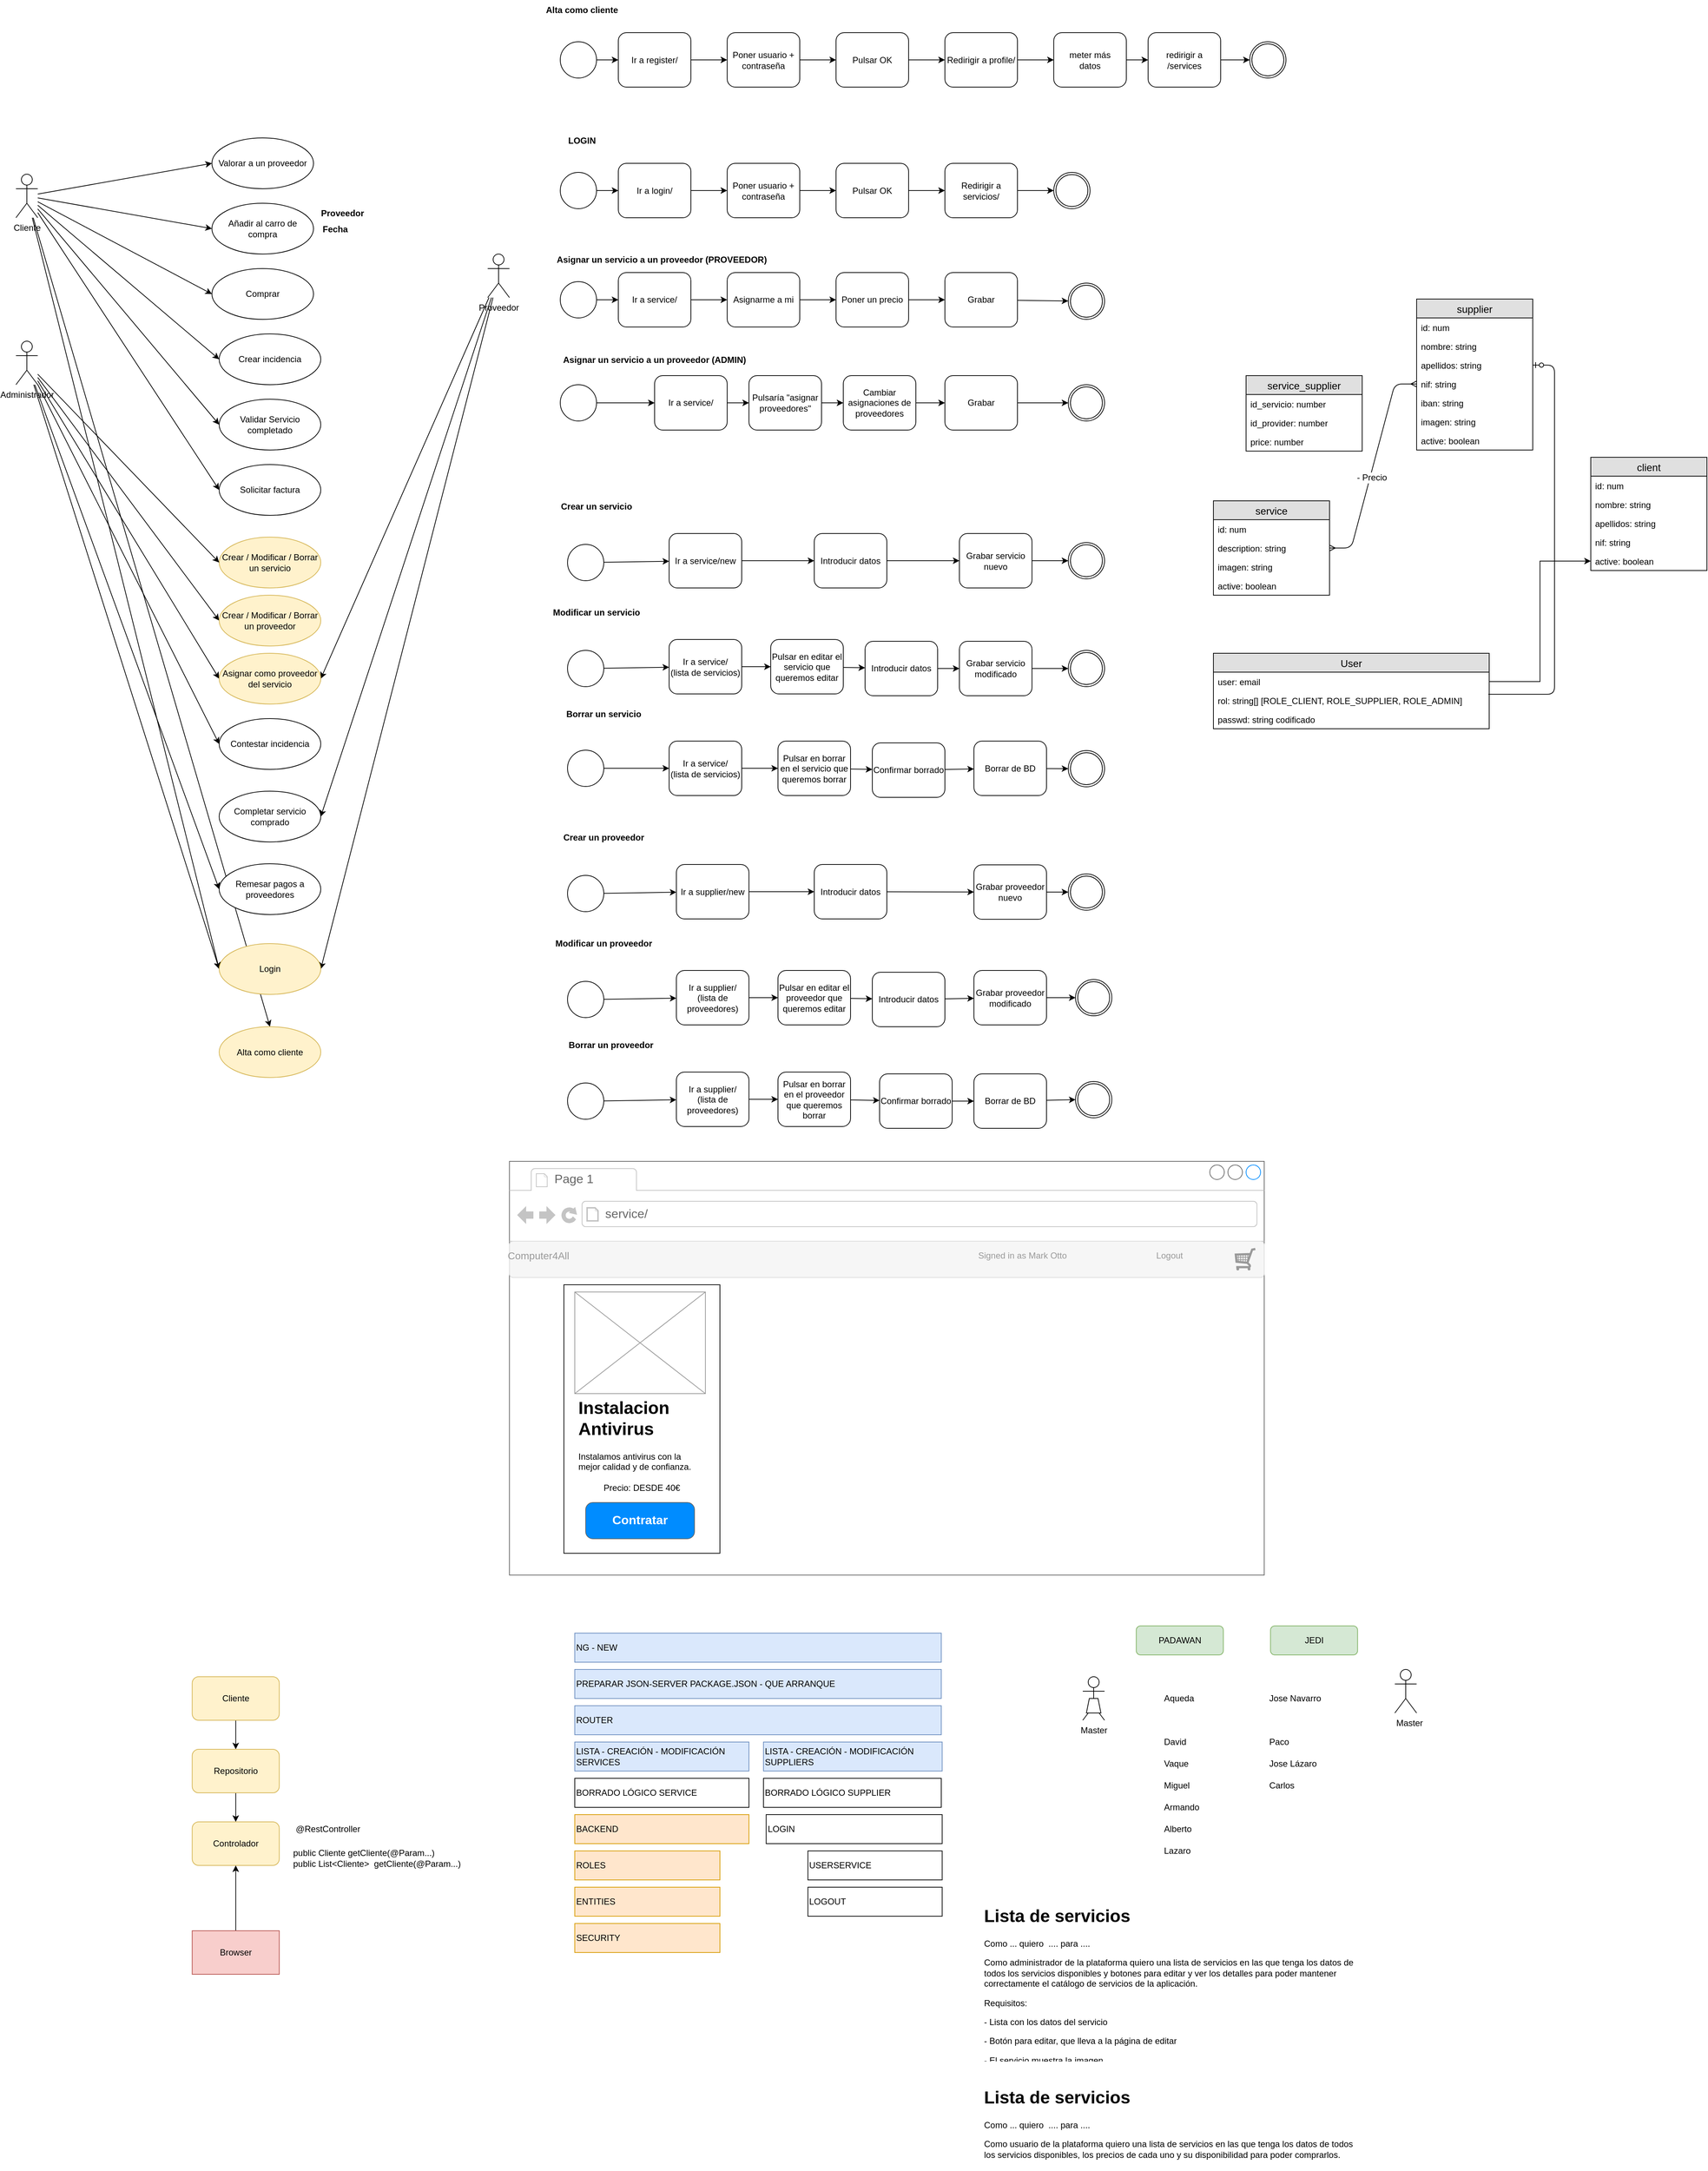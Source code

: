 <mxfile version="12.6.5" type="device"><diagram id="MT1CEqB1op0DiwMw_9Q3" name="Page-1"><mxGraphModel dx="1663" dy="2157" grid="1" gridSize="10" guides="1" tooltips="1" connect="1" arrows="1" fold="1" page="1" pageScale="1" pageWidth="827" pageHeight="1169" math="0" shadow="0"><root><mxCell id="0"/><mxCell id="1" parent="0"/><mxCell id="78CadYQNP8sd9WIu0gLd-1" value="Crear / Modificar / Borrar un servicio" style="ellipse;whiteSpace=wrap;html=1;fillColor=#fff2cc;strokeColor=#d6b656;" parent="1" vertex="1"><mxGeometry x="390" y="590" width="140" height="70" as="geometry"/></mxCell><mxCell id="78CadYQNP8sd9WIu0gLd-18" style="rounded=0;orthogonalLoop=1;jettySize=auto;html=1;entryX=1;entryY=0.5;entryDx=0;entryDy=0;" parent="1" source="78CadYQNP8sd9WIu0gLd-2" target="78CadYQNP8sd9WIu0gLd-17" edge="1"><mxGeometry relative="1" as="geometry"/></mxCell><mxCell id="78CadYQNP8sd9WIu0gLd-31" style="edgeStyle=none;rounded=0;orthogonalLoop=1;jettySize=auto;html=1;entryX=1;entryY=0.5;entryDx=0;entryDy=0;" parent="1" source="78CadYQNP8sd9WIu0gLd-2" target="78CadYQNP8sd9WIu0gLd-30" edge="1"><mxGeometry relative="1" as="geometry"/></mxCell><mxCell id="78CadYQNP8sd9WIu0gLd-169" style="edgeStyle=none;rounded=0;orthogonalLoop=1;jettySize=auto;html=1;entryX=1;entryY=0.5;entryDx=0;entryDy=0;" parent="1" source="78CadYQNP8sd9WIu0gLd-2" target="78CadYQNP8sd9WIu0gLd-168" edge="1"><mxGeometry relative="1" as="geometry"/></mxCell><mxCell id="78CadYQNP8sd9WIu0gLd-2" value="Proveedor" style="shape=umlActor;html=1;verticalLabelPosition=bottom;verticalAlign=top;align=center;" parent="1" vertex="1"><mxGeometry x="760" y="200" width="30" height="60" as="geometry"/></mxCell><mxCell id="78CadYQNP8sd9WIu0gLd-16" style="rounded=0;orthogonalLoop=1;jettySize=auto;html=1;entryX=0;entryY=0.5;entryDx=0;entryDy=0;" parent="1" source="78CadYQNP8sd9WIu0gLd-3" target="78CadYQNP8sd9WIu0gLd-15" edge="1"><mxGeometry relative="1" as="geometry"/></mxCell><mxCell id="78CadYQNP8sd9WIu0gLd-20" style="edgeStyle=none;rounded=0;orthogonalLoop=1;jettySize=auto;html=1;entryX=0;entryY=0.5;entryDx=0;entryDy=0;" parent="1" source="78CadYQNP8sd9WIu0gLd-3" target="78CadYQNP8sd9WIu0gLd-19" edge="1"><mxGeometry relative="1" as="geometry"/></mxCell><mxCell id="78CadYQNP8sd9WIu0gLd-25" style="edgeStyle=none;rounded=0;orthogonalLoop=1;jettySize=auto;html=1;entryX=0;entryY=0.5;entryDx=0;entryDy=0;" parent="1" source="78CadYQNP8sd9WIu0gLd-3" target="78CadYQNP8sd9WIu0gLd-24" edge="1"><mxGeometry relative="1" as="geometry"/></mxCell><mxCell id="78CadYQNP8sd9WIu0gLd-28" style="edgeStyle=none;rounded=0;orthogonalLoop=1;jettySize=auto;html=1;entryX=0;entryY=0.5;entryDx=0;entryDy=0;" parent="1" source="78CadYQNP8sd9WIu0gLd-3" target="78CadYQNP8sd9WIu0gLd-26" edge="1"><mxGeometry relative="1" as="geometry"/></mxCell><mxCell id="78CadYQNP8sd9WIu0gLd-33" style="edgeStyle=none;rounded=0;orthogonalLoop=1;jettySize=auto;html=1;entryX=0;entryY=0.5;entryDx=0;entryDy=0;" parent="1" source="78CadYQNP8sd9WIu0gLd-3" target="78CadYQNP8sd9WIu0gLd-32" edge="1"><mxGeometry relative="1" as="geometry"/></mxCell><mxCell id="78CadYQNP8sd9WIu0gLd-42" style="edgeStyle=none;rounded=0;orthogonalLoop=1;jettySize=auto;html=1;entryX=0;entryY=0.5;entryDx=0;entryDy=0;" parent="1" source="78CadYQNP8sd9WIu0gLd-3" target="78CadYQNP8sd9WIu0gLd-41" edge="1"><mxGeometry relative="1" as="geometry"/></mxCell><mxCell id="78CadYQNP8sd9WIu0gLd-171" style="edgeStyle=none;rounded=0;orthogonalLoop=1;jettySize=auto;html=1;entryX=0;entryY=0.5;entryDx=0;entryDy=0;" parent="1" source="78CadYQNP8sd9WIu0gLd-3" target="78CadYQNP8sd9WIu0gLd-168" edge="1"><mxGeometry relative="1" as="geometry"/></mxCell><mxCell id="78CadYQNP8sd9WIu0gLd-225" style="rounded=0;orthogonalLoop=1;jettySize=auto;html=1;entryX=0.5;entryY=0;entryDx=0;entryDy=0;" parent="1" source="78CadYQNP8sd9WIu0gLd-3" target="78CadYQNP8sd9WIu0gLd-197" edge="1"><mxGeometry relative="1" as="geometry"/></mxCell><mxCell id="78CadYQNP8sd9WIu0gLd-3" value="Cliente" style="shape=umlActor;html=1;verticalLabelPosition=bottom;verticalAlign=top;align=center;" parent="1" vertex="1"><mxGeometry x="110" y="90" width="30" height="60" as="geometry"/></mxCell><mxCell id="78CadYQNP8sd9WIu0gLd-11" style="rounded=0;orthogonalLoop=1;jettySize=auto;html=1;entryX=0;entryY=0.5;entryDx=0;entryDy=0;" parent="1" source="78CadYQNP8sd9WIu0gLd-9" target="78CadYQNP8sd9WIu0gLd-1" edge="1"><mxGeometry relative="1" as="geometry"/></mxCell><mxCell id="78CadYQNP8sd9WIu0gLd-14" style="rounded=0;orthogonalLoop=1;jettySize=auto;html=1;entryX=0;entryY=0.5;entryDx=0;entryDy=0;" parent="1" source="78CadYQNP8sd9WIu0gLd-9" target="78CadYQNP8sd9WIu0gLd-13" edge="1"><mxGeometry relative="1" as="geometry"/></mxCell><mxCell id="78CadYQNP8sd9WIu0gLd-29" style="edgeStyle=none;rounded=0;orthogonalLoop=1;jettySize=auto;html=1;entryX=0;entryY=0.5;entryDx=0;entryDy=0;" parent="1" source="78CadYQNP8sd9WIu0gLd-9" target="78CadYQNP8sd9WIu0gLd-27" edge="1"><mxGeometry relative="1" as="geometry"/></mxCell><mxCell id="78CadYQNP8sd9WIu0gLd-40" style="edgeStyle=none;rounded=0;orthogonalLoop=1;jettySize=auto;html=1;entryX=0;entryY=0.5;entryDx=0;entryDy=0;" parent="1" source="78CadYQNP8sd9WIu0gLd-9" target="78CadYQNP8sd9WIu0gLd-39" edge="1"><mxGeometry relative="1" as="geometry"/></mxCell><mxCell id="78CadYQNP8sd9WIu0gLd-129" style="edgeStyle=none;rounded=0;orthogonalLoop=1;jettySize=auto;html=1;entryX=0;entryY=0.5;entryDx=0;entryDy=0;" parent="1" source="78CadYQNP8sd9WIu0gLd-9" target="78CadYQNP8sd9WIu0gLd-17" edge="1"><mxGeometry relative="1" as="geometry"/></mxCell><mxCell id="78CadYQNP8sd9WIu0gLd-170" style="edgeStyle=none;rounded=0;orthogonalLoop=1;jettySize=auto;html=1;entryX=0;entryY=0.5;entryDx=0;entryDy=0;" parent="1" source="78CadYQNP8sd9WIu0gLd-9" target="78CadYQNP8sd9WIu0gLd-168" edge="1"><mxGeometry relative="1" as="geometry"/></mxCell><mxCell id="78CadYQNP8sd9WIu0gLd-9" value="Administrador" style="shape=umlActor;html=1;verticalLabelPosition=bottom;verticalAlign=top;align=center;" parent="1" vertex="1"><mxGeometry x="110" y="320" width="30" height="60" as="geometry"/></mxCell><mxCell id="78CadYQNP8sd9WIu0gLd-13" value="Crear / Modificar / Borrar un proveedor" style="ellipse;whiteSpace=wrap;html=1;fillColor=#fff2cc;strokeColor=#d6b656;" parent="1" vertex="1"><mxGeometry x="390" y="670" width="140" height="70" as="geometry"/></mxCell><mxCell id="78CadYQNP8sd9WIu0gLd-15" value="Añadir al carro de compra" style="ellipse;whiteSpace=wrap;html=1;" parent="1" vertex="1"><mxGeometry x="380" y="130" width="140" height="70" as="geometry"/></mxCell><mxCell id="78CadYQNP8sd9WIu0gLd-17" value="Asignar como proveedor del servicio" style="ellipse;whiteSpace=wrap;html=1;fillColor=#fff2cc;strokeColor=#d6b656;" parent="1" vertex="1"><mxGeometry x="390" y="750" width="140" height="70" as="geometry"/></mxCell><mxCell id="78CadYQNP8sd9WIu0gLd-19" value="Valorar a un proveedor" style="ellipse;whiteSpace=wrap;html=1;" parent="1" vertex="1"><mxGeometry x="380" y="40" width="140" height="70" as="geometry"/></mxCell><mxCell id="78CadYQNP8sd9WIu0gLd-24" value="Comprar" style="ellipse;whiteSpace=wrap;html=1;" parent="1" vertex="1"><mxGeometry x="380" y="220" width="140" height="70" as="geometry"/></mxCell><mxCell id="78CadYQNP8sd9WIu0gLd-26" value="Crear incidencia" style="ellipse;whiteSpace=wrap;html=1;" parent="1" vertex="1"><mxGeometry x="390" y="310" width="140" height="70" as="geometry"/></mxCell><mxCell id="78CadYQNP8sd9WIu0gLd-27" value="Contestar incidencia" style="ellipse;whiteSpace=wrap;html=1;" parent="1" vertex="1"><mxGeometry x="390" y="840" width="140" height="70" as="geometry"/></mxCell><mxCell id="78CadYQNP8sd9WIu0gLd-30" value="Completar servicio comprado" style="ellipse;whiteSpace=wrap;html=1;" parent="1" vertex="1"><mxGeometry x="390" y="940" width="140" height="70" as="geometry"/></mxCell><mxCell id="78CadYQNP8sd9WIu0gLd-32" value="Validar Servicio completado" style="ellipse;whiteSpace=wrap;html=1;" parent="1" vertex="1"><mxGeometry x="390" y="400" width="140" height="70" as="geometry"/></mxCell><mxCell id="78CadYQNP8sd9WIu0gLd-37" value="Proveedor" style="text;align=center;fontStyle=1;verticalAlign=middle;spacingLeft=3;spacingRight=3;strokeColor=none;rotatable=0;points=[[0,0.5],[1,0.5]];portConstraint=eastwest;" parent="1" vertex="1"><mxGeometry x="520" y="130" width="80" height="26" as="geometry"/></mxCell><mxCell id="78CadYQNP8sd9WIu0gLd-38" value="Fecha" style="text;align=center;fontStyle=1;verticalAlign=middle;spacingLeft=3;spacingRight=3;strokeColor=none;rotatable=0;points=[[0,0.5],[1,0.5]];portConstraint=eastwest;" parent="1" vertex="1"><mxGeometry x="510" y="152" width="80" height="26" as="geometry"/></mxCell><mxCell id="78CadYQNP8sd9WIu0gLd-39" value="Remesar pagos a proveedores" style="ellipse;whiteSpace=wrap;html=1;" parent="1" vertex="1"><mxGeometry x="390" y="1040" width="140" height="70" as="geometry"/></mxCell><mxCell id="78CadYQNP8sd9WIu0gLd-41" value="Solicitar factura" style="ellipse;whiteSpace=wrap;html=1;" parent="1" vertex="1"><mxGeometry x="390" y="490" width="140" height="70" as="geometry"/></mxCell><mxCell id="78CadYQNP8sd9WIu0gLd-46" value="" style="edgeStyle=none;rounded=0;orthogonalLoop=1;jettySize=auto;html=1;" parent="1" source="78CadYQNP8sd9WIu0gLd-43" target="78CadYQNP8sd9WIu0gLd-47" edge="1"><mxGeometry relative="1" as="geometry"><mxPoint x="990" y="625" as="targetPoint"/></mxGeometry></mxCell><mxCell id="78CadYQNP8sd9WIu0gLd-43" value="" style="shape=mxgraph.bpmn.shape;html=1;verticalLabelPosition=bottom;labelBackgroundColor=#ffffff;verticalAlign=top;align=center;perimeter=ellipsePerimeter;outlineConnect=0;outline=standard;symbol=general;" parent="1" vertex="1"><mxGeometry x="870" y="600" width="50" height="50" as="geometry"/></mxCell><mxCell id="78CadYQNP8sd9WIu0gLd-44" value="Crear un servicio" style="text;align=center;fontStyle=1;verticalAlign=middle;spacingLeft=3;spacingRight=3;strokeColor=none;rotatable=0;points=[[0,0.5],[1,0.5]];portConstraint=eastwest;" parent="1" vertex="1"><mxGeometry x="870" y="534" width="80" height="26" as="geometry"/></mxCell><mxCell id="78CadYQNP8sd9WIu0gLd-49" value="" style="edgeStyle=none;rounded=0;orthogonalLoop=1;jettySize=auto;html=1;" parent="1" source="78CadYQNP8sd9WIu0gLd-47" target="78CadYQNP8sd9WIu0gLd-48" edge="1"><mxGeometry relative="1" as="geometry"/></mxCell><mxCell id="78CadYQNP8sd9WIu0gLd-47" value="Ir a service/new" style="shape=ext;rounded=1;html=1;whiteSpace=wrap;" parent="1" vertex="1"><mxGeometry x="1010" y="585" width="100" height="75" as="geometry"/></mxCell><mxCell id="78CadYQNP8sd9WIu0gLd-51" value="" style="edgeStyle=none;rounded=0;orthogonalLoop=1;jettySize=auto;html=1;" parent="1" source="78CadYQNP8sd9WIu0gLd-48" target="78CadYQNP8sd9WIu0gLd-50" edge="1"><mxGeometry relative="1" as="geometry"/></mxCell><mxCell id="78CadYQNP8sd9WIu0gLd-48" value="Introducir datos" style="shape=ext;rounded=1;html=1;whiteSpace=wrap;" parent="1" vertex="1"><mxGeometry x="1210" y="585" width="100" height="75" as="geometry"/></mxCell><mxCell id="78CadYQNP8sd9WIu0gLd-53" style="edgeStyle=none;rounded=0;orthogonalLoop=1;jettySize=auto;html=1;entryX=0;entryY=0.5;entryDx=0;entryDy=0;" parent="1" source="78CadYQNP8sd9WIu0gLd-50" target="78CadYQNP8sd9WIu0gLd-52" edge="1"><mxGeometry relative="1" as="geometry"/></mxCell><mxCell id="78CadYQNP8sd9WIu0gLd-50" value="Grabar servicio nuevo" style="shape=ext;rounded=1;html=1;whiteSpace=wrap;" parent="1" vertex="1"><mxGeometry x="1410" y="585" width="100" height="75" as="geometry"/></mxCell><mxCell id="78CadYQNP8sd9WIu0gLd-52" value="" style="shape=mxgraph.bpmn.shape;html=1;verticalLabelPosition=bottom;labelBackgroundColor=#ffffff;verticalAlign=top;align=center;perimeter=ellipsePerimeter;outlineConnect=0;outline=throwing;symbol=general;" parent="1" vertex="1"><mxGeometry x="1560" y="597.5" width="50" height="50" as="geometry"/></mxCell><mxCell id="78CadYQNP8sd9WIu0gLd-54" value="" style="edgeStyle=none;rounded=0;orthogonalLoop=1;jettySize=auto;html=1;" parent="1" source="78CadYQNP8sd9WIu0gLd-55" target="78CadYQNP8sd9WIu0gLd-58" edge="1"><mxGeometry relative="1" as="geometry"><mxPoint x="990" y="771" as="targetPoint"/></mxGeometry></mxCell><mxCell id="78CadYQNP8sd9WIu0gLd-55" value="" style="shape=mxgraph.bpmn.shape;html=1;verticalLabelPosition=bottom;labelBackgroundColor=#ffffff;verticalAlign=top;align=center;perimeter=ellipsePerimeter;outlineConnect=0;outline=standard;symbol=general;" parent="1" vertex="1"><mxGeometry x="870" y="746" width="50" height="50" as="geometry"/></mxCell><mxCell id="78CadYQNP8sd9WIu0gLd-56" value="Modificar un servicio" style="text;align=center;fontStyle=1;verticalAlign=middle;spacingLeft=3;spacingRight=3;strokeColor=none;rotatable=0;points=[[0,0.5],[1,0.5]];portConstraint=eastwest;" parent="1" vertex="1"><mxGeometry x="870" y="680" width="80" height="26" as="geometry"/></mxCell><mxCell id="78CadYQNP8sd9WIu0gLd-68" value="" style="edgeStyle=none;rounded=0;orthogonalLoop=1;jettySize=auto;html=1;" parent="1" source="78CadYQNP8sd9WIu0gLd-58" target="78CadYQNP8sd9WIu0gLd-67" edge="1"><mxGeometry relative="1" as="geometry"/></mxCell><mxCell id="78CadYQNP8sd9WIu0gLd-58" value="Ir a service/&lt;br&gt;(lista de servicios)" style="shape=ext;rounded=1;html=1;whiteSpace=wrap;" parent="1" vertex="1"><mxGeometry x="1010" y="731" width="100" height="75" as="geometry"/></mxCell><mxCell id="78CadYQNP8sd9WIu0gLd-69" value="" style="edgeStyle=none;rounded=0;orthogonalLoop=1;jettySize=auto;html=1;" parent="1" source="78CadYQNP8sd9WIu0gLd-67" target="78CadYQNP8sd9WIu0gLd-60" edge="1"><mxGeometry relative="1" as="geometry"/></mxCell><mxCell id="78CadYQNP8sd9WIu0gLd-67" value="Pulsar en editar el servicio que queremos editar" style="shape=ext;rounded=1;html=1;whiteSpace=wrap;" parent="1" vertex="1"><mxGeometry x="1150" y="731" width="100" height="75" as="geometry"/></mxCell><mxCell id="78CadYQNP8sd9WIu0gLd-59" value="" style="edgeStyle=none;rounded=0;orthogonalLoop=1;jettySize=auto;html=1;" parent="1" source="78CadYQNP8sd9WIu0gLd-60" target="78CadYQNP8sd9WIu0gLd-62" edge="1"><mxGeometry relative="1" as="geometry"/></mxCell><mxCell id="78CadYQNP8sd9WIu0gLd-60" value="Introducir datos" style="shape=ext;rounded=1;html=1;whiteSpace=wrap;" parent="1" vertex="1"><mxGeometry x="1280" y="733.5" width="100" height="75" as="geometry"/></mxCell><mxCell id="78CadYQNP8sd9WIu0gLd-61" style="edgeStyle=none;rounded=0;orthogonalLoop=1;jettySize=auto;html=1;entryX=0;entryY=0.5;entryDx=0;entryDy=0;" parent="1" source="78CadYQNP8sd9WIu0gLd-62" target="78CadYQNP8sd9WIu0gLd-63" edge="1"><mxGeometry relative="1" as="geometry"/></mxCell><mxCell id="78CadYQNP8sd9WIu0gLd-62" value="Grabar servicio modificado" style="shape=ext;rounded=1;html=1;whiteSpace=wrap;" parent="1" vertex="1"><mxGeometry x="1410" y="733.5" width="100" height="75" as="geometry"/></mxCell><mxCell id="78CadYQNP8sd9WIu0gLd-63" value="" style="shape=mxgraph.bpmn.shape;html=1;verticalLabelPosition=bottom;labelBackgroundColor=#ffffff;verticalAlign=top;align=center;perimeter=ellipsePerimeter;outlineConnect=0;outline=throwing;symbol=general;" parent="1" vertex="1"><mxGeometry x="1560" y="746" width="50" height="50" as="geometry"/></mxCell><mxCell id="78CadYQNP8sd9WIu0gLd-70" value="" style="edgeStyle=none;rounded=0;orthogonalLoop=1;jettySize=auto;html=1;" parent="1" source="78CadYQNP8sd9WIu0gLd-71" target="78CadYQNP8sd9WIu0gLd-74" edge="1"><mxGeometry relative="1" as="geometry"><mxPoint x="1000" y="911" as="targetPoint"/></mxGeometry></mxCell><mxCell id="78CadYQNP8sd9WIu0gLd-71" value="" style="shape=mxgraph.bpmn.shape;html=1;verticalLabelPosition=bottom;labelBackgroundColor=#ffffff;verticalAlign=top;align=center;perimeter=ellipsePerimeter;outlineConnect=0;outline=standard;symbol=general;" parent="1" vertex="1"><mxGeometry x="870" y="883.5" width="50" height="50" as="geometry"/></mxCell><mxCell id="78CadYQNP8sd9WIu0gLd-72" value="Borrar un servicio" style="text;align=center;fontStyle=1;verticalAlign=middle;spacingLeft=3;spacingRight=3;strokeColor=none;rotatable=0;points=[[0,0.5],[1,0.5]];portConstraint=eastwest;" parent="1" vertex="1"><mxGeometry x="880" y="820" width="80" height="26" as="geometry"/></mxCell><mxCell id="78CadYQNP8sd9WIu0gLd-73" value="" style="edgeStyle=none;rounded=0;orthogonalLoop=1;jettySize=auto;html=1;" parent="1" source="78CadYQNP8sd9WIu0gLd-74" target="78CadYQNP8sd9WIu0gLd-76" edge="1"><mxGeometry relative="1" as="geometry"/></mxCell><mxCell id="78CadYQNP8sd9WIu0gLd-74" value="Ir a service/&lt;br&gt;(lista de servicios)" style="shape=ext;rounded=1;html=1;whiteSpace=wrap;" parent="1" vertex="1"><mxGeometry x="1010" y="871" width="100" height="75" as="geometry"/></mxCell><mxCell id="78CadYQNP8sd9WIu0gLd-75" value="" style="edgeStyle=none;rounded=0;orthogonalLoop=1;jettySize=auto;html=1;" parent="1" source="78CadYQNP8sd9WIu0gLd-76" target="78CadYQNP8sd9WIu0gLd-78" edge="1"><mxGeometry relative="1" as="geometry"/></mxCell><mxCell id="78CadYQNP8sd9WIu0gLd-76" value="Pulsar en borrar en el servicio que queremos borrar" style="shape=ext;rounded=1;html=1;whiteSpace=wrap;" parent="1" vertex="1"><mxGeometry x="1160" y="871" width="100" height="75" as="geometry"/></mxCell><mxCell id="78CadYQNP8sd9WIu0gLd-77" value="" style="edgeStyle=none;rounded=0;orthogonalLoop=1;jettySize=auto;html=1;" parent="1" source="78CadYQNP8sd9WIu0gLd-78" target="78CadYQNP8sd9WIu0gLd-80" edge="1"><mxGeometry relative="1" as="geometry"/></mxCell><mxCell id="78CadYQNP8sd9WIu0gLd-78" value="Confirmar borrado" style="shape=ext;rounded=1;html=1;whiteSpace=wrap;" parent="1" vertex="1"><mxGeometry x="1290" y="873.5" width="100" height="75" as="geometry"/></mxCell><mxCell id="78CadYQNP8sd9WIu0gLd-79" style="edgeStyle=none;rounded=0;orthogonalLoop=1;jettySize=auto;html=1;entryX=0;entryY=0.5;entryDx=0;entryDy=0;" parent="1" source="78CadYQNP8sd9WIu0gLd-80" target="78CadYQNP8sd9WIu0gLd-81" edge="1"><mxGeometry relative="1" as="geometry"/></mxCell><mxCell id="78CadYQNP8sd9WIu0gLd-80" value="Borrar de BD" style="shape=ext;rounded=1;html=1;whiteSpace=wrap;" parent="1" vertex="1"><mxGeometry x="1430" y="871" width="100" height="75" as="geometry"/></mxCell><mxCell id="78CadYQNP8sd9WIu0gLd-81" value="" style="shape=mxgraph.bpmn.shape;html=1;verticalLabelPosition=bottom;labelBackgroundColor=#ffffff;verticalAlign=top;align=center;perimeter=ellipsePerimeter;outlineConnect=0;outline=throwing;symbol=general;" parent="1" vertex="1"><mxGeometry x="1560" y="884" width="50" height="50" as="geometry"/></mxCell><mxCell id="78CadYQNP8sd9WIu0gLd-82" value="service" style="swimlane;fontStyle=0;childLayout=stackLayout;horizontal=1;startSize=26;fillColor=#e0e0e0;horizontalStack=0;resizeParent=1;resizeParentMax=0;resizeLast=0;collapsible=1;marginBottom=0;swimlaneFillColor=#ffffff;align=center;fontSize=14;" parent="1" vertex="1"><mxGeometry x="1760" y="540" width="160" height="130" as="geometry"/></mxCell><mxCell id="78CadYQNP8sd9WIu0gLd-83" value="id: num" style="text;strokeColor=none;fillColor=none;spacingLeft=4;spacingRight=4;overflow=hidden;rotatable=0;points=[[0,0.5],[1,0.5]];portConstraint=eastwest;fontSize=12;" parent="78CadYQNP8sd9WIu0gLd-82" vertex="1"><mxGeometry y="26" width="160" height="26" as="geometry"/></mxCell><mxCell id="78CadYQNP8sd9WIu0gLd-84" value="description: string" style="text;strokeColor=none;fillColor=none;spacingLeft=4;spacingRight=4;overflow=hidden;rotatable=0;points=[[0,0.5],[1,0.5]];portConstraint=eastwest;fontSize=12;" parent="78CadYQNP8sd9WIu0gLd-82" vertex="1"><mxGeometry y="52" width="160" height="26" as="geometry"/></mxCell><mxCell id="78CadYQNP8sd9WIu0gLd-120" value="imagen: string" style="text;strokeColor=none;fillColor=none;spacingLeft=4;spacingRight=4;overflow=hidden;rotatable=0;points=[[0,0.5],[1,0.5]];portConstraint=eastwest;fontSize=12;" parent="78CadYQNP8sd9WIu0gLd-82" vertex="1"><mxGeometry y="78" width="160" height="26" as="geometry"/></mxCell><mxCell id="78CadYQNP8sd9WIu0gLd-85" value="active: boolean" style="text;strokeColor=none;fillColor=none;spacingLeft=4;spacingRight=4;overflow=hidden;rotatable=0;points=[[0,0.5],[1,0.5]];portConstraint=eastwest;fontSize=12;" parent="78CadYQNP8sd9WIu0gLd-82" vertex="1"><mxGeometry y="104" width="160" height="26" as="geometry"/></mxCell><mxCell id="78CadYQNP8sd9WIu0gLd-86" value="" style="edgeStyle=none;rounded=0;orthogonalLoop=1;jettySize=auto;html=1;" parent="1" source="78CadYQNP8sd9WIu0gLd-87" target="78CadYQNP8sd9WIu0gLd-90" edge="1"><mxGeometry relative="1" as="geometry"><mxPoint x="1000" y="1081" as="targetPoint"/></mxGeometry></mxCell><mxCell id="78CadYQNP8sd9WIu0gLd-87" value="" style="shape=mxgraph.bpmn.shape;html=1;verticalLabelPosition=bottom;labelBackgroundColor=#ffffff;verticalAlign=top;align=center;perimeter=ellipsePerimeter;outlineConnect=0;outline=standard;symbol=general;" parent="1" vertex="1"><mxGeometry x="870" y="1056" width="50" height="50" as="geometry"/></mxCell><mxCell id="78CadYQNP8sd9WIu0gLd-88" value="Crear un proveedor" style="text;align=center;fontStyle=1;verticalAlign=middle;spacingLeft=3;spacingRight=3;strokeColor=none;rotatable=0;points=[[0,0.5],[1,0.5]];portConstraint=eastwest;" parent="1" vertex="1"><mxGeometry x="880" y="990" width="80" height="26" as="geometry"/></mxCell><mxCell id="78CadYQNP8sd9WIu0gLd-89" value="" style="edgeStyle=none;rounded=0;orthogonalLoop=1;jettySize=auto;html=1;" parent="1" source="78CadYQNP8sd9WIu0gLd-90" target="78CadYQNP8sd9WIu0gLd-92" edge="1"><mxGeometry relative="1" as="geometry"/></mxCell><mxCell id="78CadYQNP8sd9WIu0gLd-90" value="Ir a supplier/new" style="shape=ext;rounded=1;html=1;whiteSpace=wrap;" parent="1" vertex="1"><mxGeometry x="1020" y="1041" width="100" height="75" as="geometry"/></mxCell><mxCell id="78CadYQNP8sd9WIu0gLd-91" value="" style="edgeStyle=none;rounded=0;orthogonalLoop=1;jettySize=auto;html=1;" parent="1" source="78CadYQNP8sd9WIu0gLd-92" target="78CadYQNP8sd9WIu0gLd-94" edge="1"><mxGeometry relative="1" as="geometry"/></mxCell><mxCell id="78CadYQNP8sd9WIu0gLd-92" value="Introducir datos" style="shape=ext;rounded=1;html=1;whiteSpace=wrap;" parent="1" vertex="1"><mxGeometry x="1210" y="1041" width="100" height="75" as="geometry"/></mxCell><mxCell id="78CadYQNP8sd9WIu0gLd-93" style="edgeStyle=none;rounded=0;orthogonalLoop=1;jettySize=auto;html=1;entryX=0;entryY=0.5;entryDx=0;entryDy=0;" parent="1" source="78CadYQNP8sd9WIu0gLd-94" target="78CadYQNP8sd9WIu0gLd-95" edge="1"><mxGeometry relative="1" as="geometry"/></mxCell><mxCell id="78CadYQNP8sd9WIu0gLd-94" value="Grabar proveedor nuevo" style="shape=ext;rounded=1;html=1;whiteSpace=wrap;" parent="1" vertex="1"><mxGeometry x="1430" y="1041.5" width="100" height="75" as="geometry"/></mxCell><mxCell id="78CadYQNP8sd9WIu0gLd-95" value="" style="shape=mxgraph.bpmn.shape;html=1;verticalLabelPosition=bottom;labelBackgroundColor=#ffffff;verticalAlign=top;align=center;perimeter=ellipsePerimeter;outlineConnect=0;outline=throwing;symbol=general;" parent="1" vertex="1"><mxGeometry x="1560" y="1054" width="50" height="50" as="geometry"/></mxCell><mxCell id="78CadYQNP8sd9WIu0gLd-96" value="" style="edgeStyle=none;rounded=0;orthogonalLoop=1;jettySize=auto;html=1;" parent="1" source="78CadYQNP8sd9WIu0gLd-97" target="78CadYQNP8sd9WIu0gLd-100" edge="1"><mxGeometry relative="1" as="geometry"><mxPoint x="1000" y="1227" as="targetPoint"/></mxGeometry></mxCell><mxCell id="78CadYQNP8sd9WIu0gLd-97" value="" style="shape=mxgraph.bpmn.shape;html=1;verticalLabelPosition=bottom;labelBackgroundColor=#ffffff;verticalAlign=top;align=center;perimeter=ellipsePerimeter;outlineConnect=0;outline=standard;symbol=general;" parent="1" vertex="1"><mxGeometry x="870" y="1202" width="50" height="50" as="geometry"/></mxCell><mxCell id="78CadYQNP8sd9WIu0gLd-98" value="Modificar un proveedor" style="text;align=center;fontStyle=1;verticalAlign=middle;spacingLeft=3;spacingRight=3;strokeColor=none;rotatable=0;points=[[0,0.5],[1,0.5]];portConstraint=eastwest;" parent="1" vertex="1"><mxGeometry x="880" y="1136" width="80" height="26" as="geometry"/></mxCell><mxCell id="78CadYQNP8sd9WIu0gLd-99" value="" style="edgeStyle=none;rounded=0;orthogonalLoop=1;jettySize=auto;html=1;" parent="1" source="78CadYQNP8sd9WIu0gLd-100" target="78CadYQNP8sd9WIu0gLd-102" edge="1"><mxGeometry relative="1" as="geometry"/></mxCell><mxCell id="78CadYQNP8sd9WIu0gLd-100" value="Ir a supplier/&lt;br&gt;(lista de proveedores)" style="shape=ext;rounded=1;html=1;whiteSpace=wrap;" parent="1" vertex="1"><mxGeometry x="1020" y="1187" width="100" height="75" as="geometry"/></mxCell><mxCell id="78CadYQNP8sd9WIu0gLd-101" value="" style="edgeStyle=none;rounded=0;orthogonalLoop=1;jettySize=auto;html=1;" parent="1" source="78CadYQNP8sd9WIu0gLd-102" target="78CadYQNP8sd9WIu0gLd-104" edge="1"><mxGeometry relative="1" as="geometry"/></mxCell><mxCell id="78CadYQNP8sd9WIu0gLd-102" value="Pulsar en editar el proveedor que queremos editar" style="shape=ext;rounded=1;html=1;whiteSpace=wrap;" parent="1" vertex="1"><mxGeometry x="1160" y="1187" width="100" height="75" as="geometry"/></mxCell><mxCell id="78CadYQNP8sd9WIu0gLd-103" value="" style="edgeStyle=none;rounded=0;orthogonalLoop=1;jettySize=auto;html=1;" parent="1" source="78CadYQNP8sd9WIu0gLd-104" target="78CadYQNP8sd9WIu0gLd-106" edge="1"><mxGeometry relative="1" as="geometry"/></mxCell><mxCell id="78CadYQNP8sd9WIu0gLd-104" value="Introducir datos" style="shape=ext;rounded=1;html=1;whiteSpace=wrap;" parent="1" vertex="1"><mxGeometry x="1290" y="1189.5" width="100" height="75" as="geometry"/></mxCell><mxCell id="78CadYQNP8sd9WIu0gLd-105" style="edgeStyle=none;rounded=0;orthogonalLoop=1;jettySize=auto;html=1;entryX=0;entryY=0.5;entryDx=0;entryDy=0;" parent="1" source="78CadYQNP8sd9WIu0gLd-106" target="78CadYQNP8sd9WIu0gLd-107" edge="1"><mxGeometry relative="1" as="geometry"/></mxCell><mxCell id="78CadYQNP8sd9WIu0gLd-106" value="Grabar proveedor modificado" style="shape=ext;rounded=1;html=1;whiteSpace=wrap;" parent="1" vertex="1"><mxGeometry x="1430" y="1187" width="100" height="75" as="geometry"/></mxCell><mxCell id="78CadYQNP8sd9WIu0gLd-107" value="" style="shape=mxgraph.bpmn.shape;html=1;verticalLabelPosition=bottom;labelBackgroundColor=#ffffff;verticalAlign=top;align=center;perimeter=ellipsePerimeter;outlineConnect=0;outline=throwing;symbol=general;" parent="1" vertex="1"><mxGeometry x="1570" y="1199.5" width="50" height="50" as="geometry"/></mxCell><mxCell id="78CadYQNP8sd9WIu0gLd-108" value="" style="edgeStyle=none;rounded=0;orthogonalLoop=1;jettySize=auto;html=1;" parent="1" source="78CadYQNP8sd9WIu0gLd-109" target="78CadYQNP8sd9WIu0gLd-112" edge="1"><mxGeometry relative="1" as="geometry"><mxPoint x="1010" y="1367" as="targetPoint"/></mxGeometry></mxCell><mxCell id="78CadYQNP8sd9WIu0gLd-109" value="" style="shape=mxgraph.bpmn.shape;html=1;verticalLabelPosition=bottom;labelBackgroundColor=#ffffff;verticalAlign=top;align=center;perimeter=ellipsePerimeter;outlineConnect=0;outline=standard;symbol=general;" parent="1" vertex="1"><mxGeometry x="870" y="1342" width="50" height="50" as="geometry"/></mxCell><mxCell id="78CadYQNP8sd9WIu0gLd-110" value="Borrar un proveedor" style="text;align=center;fontStyle=1;verticalAlign=middle;spacingLeft=3;spacingRight=3;strokeColor=none;rotatable=0;points=[[0,0.5],[1,0.5]];portConstraint=eastwest;" parent="1" vertex="1"><mxGeometry x="890" y="1276" width="80" height="26" as="geometry"/></mxCell><mxCell id="78CadYQNP8sd9WIu0gLd-111" value="" style="edgeStyle=none;rounded=0;orthogonalLoop=1;jettySize=auto;html=1;" parent="1" source="78CadYQNP8sd9WIu0gLd-112" target="78CadYQNP8sd9WIu0gLd-114" edge="1"><mxGeometry relative="1" as="geometry"/></mxCell><mxCell id="78CadYQNP8sd9WIu0gLd-112" value="Ir a supplier/&lt;br&gt;(lista de proveedores)" style="shape=ext;rounded=1;html=1;whiteSpace=wrap;" parent="1" vertex="1"><mxGeometry x="1020" y="1327" width="100" height="75" as="geometry"/></mxCell><mxCell id="78CadYQNP8sd9WIu0gLd-113" value="" style="edgeStyle=none;rounded=0;orthogonalLoop=1;jettySize=auto;html=1;" parent="1" source="78CadYQNP8sd9WIu0gLd-114" target="78CadYQNP8sd9WIu0gLd-116" edge="1"><mxGeometry relative="1" as="geometry"/></mxCell><mxCell id="78CadYQNP8sd9WIu0gLd-114" value="Pulsar en borrar en el proveedor que queremos borrar" style="shape=ext;rounded=1;html=1;whiteSpace=wrap;" parent="1" vertex="1"><mxGeometry x="1160" y="1327" width="100" height="75" as="geometry"/></mxCell><mxCell id="78CadYQNP8sd9WIu0gLd-115" value="" style="edgeStyle=none;rounded=0;orthogonalLoop=1;jettySize=auto;html=1;" parent="1" source="78CadYQNP8sd9WIu0gLd-116" target="78CadYQNP8sd9WIu0gLd-118" edge="1"><mxGeometry relative="1" as="geometry"/></mxCell><mxCell id="78CadYQNP8sd9WIu0gLd-116" value="Confirmar borrado" style="shape=ext;rounded=1;html=1;whiteSpace=wrap;" parent="1" vertex="1"><mxGeometry x="1300" y="1329.5" width="100" height="75" as="geometry"/></mxCell><mxCell id="78CadYQNP8sd9WIu0gLd-117" style="edgeStyle=none;rounded=0;orthogonalLoop=1;jettySize=auto;html=1;entryX=0;entryY=0.5;entryDx=0;entryDy=0;" parent="1" source="78CadYQNP8sd9WIu0gLd-118" target="78CadYQNP8sd9WIu0gLd-119" edge="1"><mxGeometry relative="1" as="geometry"/></mxCell><mxCell id="78CadYQNP8sd9WIu0gLd-118" value="Borrar de BD" style="shape=ext;rounded=1;html=1;whiteSpace=wrap;" parent="1" vertex="1"><mxGeometry x="1430" y="1329.5" width="100" height="75" as="geometry"/></mxCell><mxCell id="78CadYQNP8sd9WIu0gLd-119" value="" style="shape=mxgraph.bpmn.shape;html=1;verticalLabelPosition=bottom;labelBackgroundColor=#ffffff;verticalAlign=top;align=center;perimeter=ellipsePerimeter;outlineConnect=0;outline=throwing;symbol=general;" parent="1" vertex="1"><mxGeometry x="1570" y="1340" width="50" height="50" as="geometry"/></mxCell><mxCell id="78CadYQNP8sd9WIu0gLd-121" value="supplier" style="swimlane;fontStyle=0;childLayout=stackLayout;horizontal=1;startSize=26;fillColor=#e0e0e0;horizontalStack=0;resizeParent=1;resizeParentMax=0;resizeLast=0;collapsible=1;marginBottom=0;swimlaneFillColor=#ffffff;align=center;fontSize=14;" parent="1" vertex="1"><mxGeometry x="2040" y="262" width="160" height="208" as="geometry"/></mxCell><mxCell id="78CadYQNP8sd9WIu0gLd-122" value="id: num" style="text;strokeColor=none;fillColor=none;spacingLeft=4;spacingRight=4;overflow=hidden;rotatable=0;points=[[0,0.5],[1,0.5]];portConstraint=eastwest;fontSize=12;" parent="78CadYQNP8sd9WIu0gLd-121" vertex="1"><mxGeometry y="26" width="160" height="26" as="geometry"/></mxCell><mxCell id="78CadYQNP8sd9WIu0gLd-123" value="nombre: string" style="text;strokeColor=none;fillColor=none;spacingLeft=4;spacingRight=4;overflow=hidden;rotatable=0;points=[[0,0.5],[1,0.5]];portConstraint=eastwest;fontSize=12;" parent="78CadYQNP8sd9WIu0gLd-121" vertex="1"><mxGeometry y="52" width="160" height="26" as="geometry"/></mxCell><mxCell id="78CadYQNP8sd9WIu0gLd-126" value="apellidos: string" style="text;strokeColor=none;fillColor=none;spacingLeft=4;spacingRight=4;overflow=hidden;rotatable=0;points=[[0,0.5],[1,0.5]];portConstraint=eastwest;fontSize=12;" parent="78CadYQNP8sd9WIu0gLd-121" vertex="1"><mxGeometry y="78" width="160" height="26" as="geometry"/></mxCell><mxCell id="78CadYQNP8sd9WIu0gLd-128" value="nif: string" style="text;strokeColor=none;fillColor=none;spacingLeft=4;spacingRight=4;overflow=hidden;rotatable=0;points=[[0,0.5],[1,0.5]];portConstraint=eastwest;fontSize=12;" parent="78CadYQNP8sd9WIu0gLd-121" vertex="1"><mxGeometry y="104" width="160" height="26" as="geometry"/></mxCell><mxCell id="78CadYQNP8sd9WIu0gLd-127" value="iban: string" style="text;strokeColor=none;fillColor=none;spacingLeft=4;spacingRight=4;overflow=hidden;rotatable=0;points=[[0,0.5],[1,0.5]];portConstraint=eastwest;fontSize=12;" parent="78CadYQNP8sd9WIu0gLd-121" vertex="1"><mxGeometry y="130" width="160" height="26" as="geometry"/></mxCell><mxCell id="78CadYQNP8sd9WIu0gLd-124" value="imagen: string" style="text;strokeColor=none;fillColor=none;spacingLeft=4;spacingRight=4;overflow=hidden;rotatable=0;points=[[0,0.5],[1,0.5]];portConstraint=eastwest;fontSize=12;" parent="78CadYQNP8sd9WIu0gLd-121" vertex="1"><mxGeometry y="156" width="160" height="26" as="geometry"/></mxCell><mxCell id="78CadYQNP8sd9WIu0gLd-125" value="active: boolean" style="text;strokeColor=none;fillColor=none;spacingLeft=4;spacingRight=4;overflow=hidden;rotatable=0;points=[[0,0.5],[1,0.5]];portConstraint=eastwest;fontSize=12;" parent="78CadYQNP8sd9WIu0gLd-121" vertex="1"><mxGeometry y="182" width="160" height="26" as="geometry"/></mxCell><mxCell id="78CadYQNP8sd9WIu0gLd-133" value="" style="edgeStyle=none;rounded=0;orthogonalLoop=1;jettySize=auto;html=1;" parent="1" source="78CadYQNP8sd9WIu0gLd-130" target="78CadYQNP8sd9WIu0gLd-134" edge="1"><mxGeometry relative="1" as="geometry"><mxPoint x="990" y="405" as="targetPoint"/></mxGeometry></mxCell><mxCell id="78CadYQNP8sd9WIu0gLd-130" value="" style="shape=mxgraph.bpmn.shape;html=1;verticalLabelPosition=bottom;labelBackgroundColor=#ffffff;verticalAlign=top;align=center;perimeter=ellipsePerimeter;outlineConnect=0;outline=standard;symbol=general;" parent="1" vertex="1"><mxGeometry x="860" y="380" width="50" height="50" as="geometry"/></mxCell><mxCell id="78CadYQNP8sd9WIu0gLd-131" value="Asignar un servicio a un proveedor (ADMIN)" style="text;align=center;fontStyle=1;verticalAlign=middle;spacingLeft=3;spacingRight=3;strokeColor=none;rotatable=0;points=[[0,0.5],[1,0.5]];portConstraint=eastwest;" parent="1" vertex="1"><mxGeometry x="950" y="332" width="80" height="26" as="geometry"/></mxCell><mxCell id="78CadYQNP8sd9WIu0gLd-136" value="" style="edgeStyle=none;rounded=0;orthogonalLoop=1;jettySize=auto;html=1;" parent="1" source="78CadYQNP8sd9WIu0gLd-134" target="78CadYQNP8sd9WIu0gLd-135" edge="1"><mxGeometry relative="1" as="geometry"/></mxCell><mxCell id="78CadYQNP8sd9WIu0gLd-134" value="Ir a service/" style="shape=ext;rounded=1;html=1;whiteSpace=wrap;" parent="1" vertex="1"><mxGeometry x="990" y="367.5" width="100" height="75" as="geometry"/></mxCell><mxCell id="78CadYQNP8sd9WIu0gLd-138" value="" style="edgeStyle=none;rounded=0;orthogonalLoop=1;jettySize=auto;html=1;" parent="1" source="78CadYQNP8sd9WIu0gLd-135" target="78CadYQNP8sd9WIu0gLd-137" edge="1"><mxGeometry relative="1" as="geometry"/></mxCell><mxCell id="78CadYQNP8sd9WIu0gLd-135" value="Pulsaría &quot;asignar proveedores&quot;" style="shape=ext;rounded=1;html=1;whiteSpace=wrap;" parent="1" vertex="1"><mxGeometry x="1120" y="367.5" width="100" height="75" as="geometry"/></mxCell><mxCell id="78CadYQNP8sd9WIu0gLd-140" value="" style="edgeStyle=none;rounded=0;orthogonalLoop=1;jettySize=auto;html=1;" parent="1" source="78CadYQNP8sd9WIu0gLd-137" target="78CadYQNP8sd9WIu0gLd-139" edge="1"><mxGeometry relative="1" as="geometry"/></mxCell><mxCell id="78CadYQNP8sd9WIu0gLd-137" value="Cambiar asignaciones de proveedores" style="shape=ext;rounded=1;html=1;whiteSpace=wrap;" parent="1" vertex="1"><mxGeometry x="1250" y="367.5" width="100" height="75" as="geometry"/></mxCell><mxCell id="78CadYQNP8sd9WIu0gLd-142" style="edgeStyle=none;rounded=0;orthogonalLoop=1;jettySize=auto;html=1;" parent="1" source="78CadYQNP8sd9WIu0gLd-139" target="78CadYQNP8sd9WIu0gLd-141" edge="1"><mxGeometry relative="1" as="geometry"/></mxCell><mxCell id="78CadYQNP8sd9WIu0gLd-139" value="Grabar" style="shape=ext;rounded=1;html=1;whiteSpace=wrap;" parent="1" vertex="1"><mxGeometry x="1390" y="367.5" width="100" height="75" as="geometry"/></mxCell><mxCell id="78CadYQNP8sd9WIu0gLd-141" value="" style="shape=mxgraph.bpmn.shape;html=1;verticalLabelPosition=bottom;labelBackgroundColor=#ffffff;verticalAlign=top;align=center;perimeter=ellipsePerimeter;outlineConnect=0;outline=throwing;symbol=general;" parent="1" vertex="1"><mxGeometry x="1560" y="380" width="50" height="50" as="geometry"/></mxCell><mxCell id="78CadYQNP8sd9WIu0gLd-143" value="" style="edgeStyle=entityRelationEdgeStyle;fontSize=12;html=1;endArrow=ERmany;startArrow=ERmany;exitX=1;exitY=0.5;exitDx=0;exitDy=0;entryX=0;entryY=0.5;entryDx=0;entryDy=0;" parent="1" source="78CadYQNP8sd9WIu0gLd-84" target="78CadYQNP8sd9WIu0gLd-128" edge="1"><mxGeometry width="100" height="100" relative="1" as="geometry"><mxPoint x="2040" y="766" as="sourcePoint"/><mxPoint x="2140" y="666" as="targetPoint"/></mxGeometry></mxCell><mxCell id="78CadYQNP8sd9WIu0gLd-144" value="- Precio" style="text;html=1;align=center;verticalAlign=middle;resizable=0;points=[];labelBackgroundColor=#ffffff;" parent="78CadYQNP8sd9WIu0gLd-143" vertex="1" connectable="0"><mxGeometry x="-0.041" y="1" relative="1" as="geometry"><mxPoint y="10.53" as="offset"/></mxGeometry></mxCell><mxCell id="78CadYQNP8sd9WIu0gLd-145" value="service_supplier" style="swimlane;fontStyle=0;childLayout=stackLayout;horizontal=1;startSize=26;fillColor=#e0e0e0;horizontalStack=0;resizeParent=1;resizeParentMax=0;resizeLast=0;collapsible=1;marginBottom=0;swimlaneFillColor=#ffffff;align=center;fontSize=14;" parent="1" vertex="1"><mxGeometry x="1805" y="367.5" width="160" height="104" as="geometry"/></mxCell><mxCell id="78CadYQNP8sd9WIu0gLd-146" value="id_servicio: number" style="text;strokeColor=none;fillColor=none;spacingLeft=4;spacingRight=4;overflow=hidden;rotatable=0;points=[[0,0.5],[1,0.5]];portConstraint=eastwest;fontSize=12;" parent="78CadYQNP8sd9WIu0gLd-145" vertex="1"><mxGeometry y="26" width="160" height="26" as="geometry"/></mxCell><mxCell id="78CadYQNP8sd9WIu0gLd-147" value="id_provider: number" style="text;strokeColor=none;fillColor=none;spacingLeft=4;spacingRight=4;overflow=hidden;rotatable=0;points=[[0,0.5],[1,0.5]];portConstraint=eastwest;fontSize=12;" parent="78CadYQNP8sd9WIu0gLd-145" vertex="1"><mxGeometry y="52" width="160" height="26" as="geometry"/></mxCell><mxCell id="78CadYQNP8sd9WIu0gLd-148" value="price: number" style="text;strokeColor=none;fillColor=none;spacingLeft=4;spacingRight=4;overflow=hidden;rotatable=0;points=[[0,0.5],[1,0.5]];portConstraint=eastwest;fontSize=12;" parent="78CadYQNP8sd9WIu0gLd-145" vertex="1"><mxGeometry y="78" width="160" height="26" as="geometry"/></mxCell><mxCell id="78CadYQNP8sd9WIu0gLd-149" style="edgeStyle=none;rounded=0;orthogonalLoop=1;jettySize=auto;html=1;exitX=0.5;exitY=0;exitDx=0;exitDy=0;" parent="1" source="78CadYQNP8sd9WIu0gLd-145" target="78CadYQNP8sd9WIu0gLd-145" edge="1"><mxGeometry relative="1" as="geometry"/></mxCell><mxCell id="78CadYQNP8sd9WIu0gLd-150" value="" style="edgeStyle=none;rounded=0;orthogonalLoop=1;jettySize=auto;html=1;" parent="1" source="78CadYQNP8sd9WIu0gLd-151" target="78CadYQNP8sd9WIu0gLd-154" edge="1"><mxGeometry relative="1" as="geometry"><mxPoint x="990" y="263" as="targetPoint"/></mxGeometry></mxCell><mxCell id="78CadYQNP8sd9WIu0gLd-151" value="" style="shape=mxgraph.bpmn.shape;html=1;verticalLabelPosition=bottom;labelBackgroundColor=#ffffff;verticalAlign=top;align=center;perimeter=ellipsePerimeter;outlineConnect=0;outline=standard;symbol=general;" parent="1" vertex="1"><mxGeometry x="860" y="238" width="50" height="50" as="geometry"/></mxCell><mxCell id="78CadYQNP8sd9WIu0gLd-152" value="Asignar un servicio a un proveedor (PROVEEDOR)" style="text;align=center;fontStyle=1;verticalAlign=middle;spacingLeft=3;spacingRight=3;strokeColor=none;rotatable=0;points=[[0,0.5],[1,0.5]];portConstraint=eastwest;" parent="1" vertex="1"><mxGeometry x="960" y="194" width="80" height="26" as="geometry"/></mxCell><mxCell id="78CadYQNP8sd9WIu0gLd-163" value="" style="edgeStyle=none;rounded=0;orthogonalLoop=1;jettySize=auto;html=1;" parent="1" source="78CadYQNP8sd9WIu0gLd-154" target="78CadYQNP8sd9WIu0gLd-162" edge="1"><mxGeometry relative="1" as="geometry"/></mxCell><mxCell id="78CadYQNP8sd9WIu0gLd-154" value="Ir a service/" style="shape=ext;rounded=1;html=1;whiteSpace=wrap;" parent="1" vertex="1"><mxGeometry x="940" y="225.5" width="100" height="75" as="geometry"/></mxCell><mxCell id="78CadYQNP8sd9WIu0gLd-166" style="edgeStyle=none;rounded=0;orthogonalLoop=1;jettySize=auto;html=1;entryX=0;entryY=0.5;entryDx=0;entryDy=0;" parent="1" source="78CadYQNP8sd9WIu0gLd-162" target="78CadYQNP8sd9WIu0gLd-165" edge="1"><mxGeometry relative="1" as="geometry"/></mxCell><mxCell id="78CadYQNP8sd9WIu0gLd-162" value="Asignarme a mi" style="shape=ext;rounded=1;html=1;whiteSpace=wrap;" parent="1" vertex="1"><mxGeometry x="1090" y="225.5" width="100" height="75" as="geometry"/></mxCell><mxCell id="78CadYQNP8sd9WIu0gLd-159" style="edgeStyle=none;rounded=0;orthogonalLoop=1;jettySize=auto;html=1;" parent="1" source="78CadYQNP8sd9WIu0gLd-160" target="78CadYQNP8sd9WIu0gLd-161" edge="1"><mxGeometry relative="1" as="geometry"/></mxCell><mxCell id="78CadYQNP8sd9WIu0gLd-160" value="Grabar" style="shape=ext;rounded=1;html=1;whiteSpace=wrap;" parent="1" vertex="1"><mxGeometry x="1390" y="225.5" width="100" height="75" as="geometry"/></mxCell><mxCell id="78CadYQNP8sd9WIu0gLd-161" value="" style="shape=mxgraph.bpmn.shape;html=1;verticalLabelPosition=bottom;labelBackgroundColor=#ffffff;verticalAlign=top;align=center;perimeter=ellipsePerimeter;outlineConnect=0;outline=throwing;symbol=general;" parent="1" vertex="1"><mxGeometry x="1560" y="240" width="50" height="50" as="geometry"/></mxCell><mxCell id="78CadYQNP8sd9WIu0gLd-167" style="edgeStyle=none;rounded=0;orthogonalLoop=1;jettySize=auto;html=1;" parent="1" source="78CadYQNP8sd9WIu0gLd-165" target="78CadYQNP8sd9WIu0gLd-160" edge="1"><mxGeometry relative="1" as="geometry"/></mxCell><mxCell id="78CadYQNP8sd9WIu0gLd-165" value="Poner un precio" style="shape=ext;rounded=1;html=1;whiteSpace=wrap;" parent="1" vertex="1"><mxGeometry x="1240" y="225.5" width="100" height="75" as="geometry"/></mxCell><mxCell id="78CadYQNP8sd9WIu0gLd-168" value="Login" style="ellipse;whiteSpace=wrap;html=1;fillColor=#fff2cc;strokeColor=#d6b656;" parent="1" vertex="1"><mxGeometry x="390" y="1150" width="140" height="70" as="geometry"/></mxCell><mxCell id="78CadYQNP8sd9WIu0gLd-172" value="" style="edgeStyle=none;rounded=0;orthogonalLoop=1;jettySize=auto;html=1;" parent="1" source="78CadYQNP8sd9WIu0gLd-173" target="78CadYQNP8sd9WIu0gLd-176" edge="1"><mxGeometry relative="1" as="geometry"><mxPoint x="990" y="112.5" as="targetPoint"/></mxGeometry></mxCell><mxCell id="78CadYQNP8sd9WIu0gLd-173" value="" style="shape=mxgraph.bpmn.shape;html=1;verticalLabelPosition=bottom;labelBackgroundColor=#ffffff;verticalAlign=top;align=center;perimeter=ellipsePerimeter;outlineConnect=0;outline=standard;symbol=general;" parent="1" vertex="1"><mxGeometry x="860" y="87.5" width="50" height="50" as="geometry"/></mxCell><mxCell id="78CadYQNP8sd9WIu0gLd-174" value="LOGIN" style="text;align=center;fontStyle=1;verticalAlign=middle;spacingLeft=3;spacingRight=3;strokeColor=none;rotatable=0;points=[[0,0.5],[1,0.5]];portConstraint=eastwest;" parent="1" vertex="1"><mxGeometry x="850" y="30" width="80" height="26" as="geometry"/></mxCell><mxCell id="78CadYQNP8sd9WIu0gLd-175" value="" style="edgeStyle=none;rounded=0;orthogonalLoop=1;jettySize=auto;html=1;" parent="1" source="78CadYQNP8sd9WIu0gLd-176" target="78CadYQNP8sd9WIu0gLd-178" edge="1"><mxGeometry relative="1" as="geometry"/></mxCell><mxCell id="78CadYQNP8sd9WIu0gLd-176" value="Ir a login/" style="shape=ext;rounded=1;html=1;whiteSpace=wrap;" parent="1" vertex="1"><mxGeometry x="940" y="75" width="100" height="75" as="geometry"/></mxCell><mxCell id="78CadYQNP8sd9WIu0gLd-177" style="edgeStyle=none;rounded=0;orthogonalLoop=1;jettySize=auto;html=1;entryX=0;entryY=0.5;entryDx=0;entryDy=0;" parent="1" source="78CadYQNP8sd9WIu0gLd-178" target="78CadYQNP8sd9WIu0gLd-183" edge="1"><mxGeometry relative="1" as="geometry"/></mxCell><mxCell id="78CadYQNP8sd9WIu0gLd-178" value="Poner usuario + contraseña" style="shape=ext;rounded=1;html=1;whiteSpace=wrap;" parent="1" vertex="1"><mxGeometry x="1090" y="75" width="100" height="75" as="geometry"/></mxCell><mxCell id="78CadYQNP8sd9WIu0gLd-179" style="edgeStyle=none;rounded=0;orthogonalLoop=1;jettySize=auto;html=1;" parent="1" source="78CadYQNP8sd9WIu0gLd-180" target="78CadYQNP8sd9WIu0gLd-181" edge="1"><mxGeometry relative="1" as="geometry"/></mxCell><mxCell id="78CadYQNP8sd9WIu0gLd-180" value="Redirigir a servicios/" style="shape=ext;rounded=1;html=1;whiteSpace=wrap;" parent="1" vertex="1"><mxGeometry x="1390" y="75" width="100" height="75" as="geometry"/></mxCell><mxCell id="78CadYQNP8sd9WIu0gLd-181" value="" style="shape=mxgraph.bpmn.shape;html=1;verticalLabelPosition=bottom;labelBackgroundColor=#ffffff;verticalAlign=top;align=center;perimeter=ellipsePerimeter;outlineConnect=0;outline=throwing;symbol=general;" parent="1" vertex="1"><mxGeometry x="1540" y="87.5" width="50" height="50" as="geometry"/></mxCell><mxCell id="78CadYQNP8sd9WIu0gLd-182" style="edgeStyle=none;rounded=0;orthogonalLoop=1;jettySize=auto;html=1;" parent="1" source="78CadYQNP8sd9WIu0gLd-183" target="78CadYQNP8sd9WIu0gLd-180" edge="1"><mxGeometry relative="1" as="geometry"/></mxCell><mxCell id="78CadYQNP8sd9WIu0gLd-183" value="Pulsar OK" style="shape=ext;rounded=1;html=1;whiteSpace=wrap;" parent="1" vertex="1"><mxGeometry x="1240" y="75" width="100" height="75" as="geometry"/></mxCell><mxCell id="78CadYQNP8sd9WIu0gLd-184" value="User" style="swimlane;fontStyle=0;childLayout=stackLayout;horizontal=1;startSize=26;fillColor=#e0e0e0;horizontalStack=0;resizeParent=1;resizeParentMax=0;resizeLast=0;collapsible=1;marginBottom=0;swimlaneFillColor=#ffffff;align=center;fontSize=14;" parent="1" vertex="1"><mxGeometry x="1760" y="750" width="380" height="104" as="geometry"/></mxCell><mxCell id="78CadYQNP8sd9WIu0gLd-185" value="user: email" style="text;strokeColor=none;fillColor=none;spacingLeft=4;spacingRight=4;overflow=hidden;rotatable=0;points=[[0,0.5],[1,0.5]];portConstraint=eastwest;fontSize=12;" parent="78CadYQNP8sd9WIu0gLd-184" vertex="1"><mxGeometry y="26" width="380" height="26" as="geometry"/></mxCell><mxCell id="78CadYQNP8sd9WIu0gLd-189" value="rol: string[] [ROLE_CLIENT, ROLE_SUPPLIER, ROLE_ADMIN]" style="text;strokeColor=none;fillColor=none;align=left;verticalAlign=top;spacingLeft=4;spacingRight=4;overflow=hidden;rotatable=0;points=[[0,0.5],[1,0.5]];portConstraint=eastwest;" parent="78CadYQNP8sd9WIu0gLd-184" vertex="1"><mxGeometry y="52" width="380" height="26" as="geometry"/></mxCell><mxCell id="78CadYQNP8sd9WIu0gLd-186" value="passwd: string codificado" style="text;strokeColor=none;fillColor=none;spacingLeft=4;spacingRight=4;overflow=hidden;rotatable=0;points=[[0,0.5],[1,0.5]];portConstraint=eastwest;fontSize=12;" parent="78CadYQNP8sd9WIu0gLd-184" vertex="1"><mxGeometry y="78" width="380" height="26" as="geometry"/></mxCell><mxCell id="78CadYQNP8sd9WIu0gLd-196" value="" style="edgeStyle=entityRelationEdgeStyle;fontSize=12;html=1;endArrow=ERzeroToOne;endFill=1;exitX=0.997;exitY=1.173;exitDx=0;exitDy=0;exitPerimeter=0;" parent="1" source="78CadYQNP8sd9WIu0gLd-185" edge="1" target="78CadYQNP8sd9WIu0gLd-126"><mxGeometry width="100" height="100" relative="1" as="geometry"><mxPoint x="2170" y="1130" as="sourcePoint"/><mxPoint x="2230" y="449" as="targetPoint"/></mxGeometry></mxCell><mxCell id="78CadYQNP8sd9WIu0gLd-197" value="Alta como cliente" style="ellipse;whiteSpace=wrap;html=1;fillColor=#fff2cc;strokeColor=#d6b656;" parent="1" vertex="1"><mxGeometry x="390" y="1264.5" width="140" height="70" as="geometry"/></mxCell><mxCell id="78CadYQNP8sd9WIu0gLd-198" value="" style="edgeStyle=none;rounded=0;orthogonalLoop=1;jettySize=auto;html=1;" parent="1" source="78CadYQNP8sd9WIu0gLd-199" target="78CadYQNP8sd9WIu0gLd-202" edge="1"><mxGeometry relative="1" as="geometry"><mxPoint x="990" y="-67.5" as="targetPoint"/></mxGeometry></mxCell><mxCell id="78CadYQNP8sd9WIu0gLd-199" value="" style="shape=mxgraph.bpmn.shape;html=1;verticalLabelPosition=bottom;labelBackgroundColor=#ffffff;verticalAlign=top;align=center;perimeter=ellipsePerimeter;outlineConnect=0;outline=standard;symbol=general;" parent="1" vertex="1"><mxGeometry x="860" y="-92.5" width="50" height="50" as="geometry"/></mxCell><mxCell id="78CadYQNP8sd9WIu0gLd-200" value="Alta como cliente" style="text;align=center;fontStyle=1;verticalAlign=middle;spacingLeft=3;spacingRight=3;strokeColor=none;rotatable=0;points=[[0,0.5],[1,0.5]];portConstraint=eastwest;" parent="1" vertex="1"><mxGeometry x="850" y="-150" width="80" height="26" as="geometry"/></mxCell><mxCell id="78CadYQNP8sd9WIu0gLd-201" value="" style="edgeStyle=none;rounded=0;orthogonalLoop=1;jettySize=auto;html=1;" parent="1" source="78CadYQNP8sd9WIu0gLd-202" target="78CadYQNP8sd9WIu0gLd-204" edge="1"><mxGeometry relative="1" as="geometry"/></mxCell><mxCell id="78CadYQNP8sd9WIu0gLd-202" value="Ir a register/" style="shape=ext;rounded=1;html=1;whiteSpace=wrap;" parent="1" vertex="1"><mxGeometry x="940" y="-105" width="100" height="75" as="geometry"/></mxCell><mxCell id="78CadYQNP8sd9WIu0gLd-203" style="edgeStyle=none;rounded=0;orthogonalLoop=1;jettySize=auto;html=1;entryX=0;entryY=0.5;entryDx=0;entryDy=0;" parent="1" source="78CadYQNP8sd9WIu0gLd-204" target="78CadYQNP8sd9WIu0gLd-209" edge="1"><mxGeometry relative="1" as="geometry"/></mxCell><mxCell id="78CadYQNP8sd9WIu0gLd-204" value="Poner usuario + contraseña" style="shape=ext;rounded=1;html=1;whiteSpace=wrap;" parent="1" vertex="1"><mxGeometry x="1090" y="-105" width="100" height="75" as="geometry"/></mxCell><mxCell id="78CadYQNP8sd9WIu0gLd-211" style="edgeStyle=none;rounded=0;orthogonalLoop=1;jettySize=auto;html=1;entryX=0;entryY=0.5;entryDx=0;entryDy=0;" parent="1" source="78CadYQNP8sd9WIu0gLd-206" target="78CadYQNP8sd9WIu0gLd-210" edge="1"><mxGeometry relative="1" as="geometry"/></mxCell><mxCell id="78CadYQNP8sd9WIu0gLd-206" value="Redirigir a profile/" style="shape=ext;rounded=1;html=1;whiteSpace=wrap;" parent="1" vertex="1"><mxGeometry x="1390" y="-105" width="100" height="75" as="geometry"/></mxCell><mxCell id="78CadYQNP8sd9WIu0gLd-207" value="" style="shape=mxgraph.bpmn.shape;html=1;verticalLabelPosition=bottom;labelBackgroundColor=#ffffff;verticalAlign=top;align=center;perimeter=ellipsePerimeter;outlineConnect=0;outline=throwing;symbol=general;" parent="1" vertex="1"><mxGeometry x="1810" y="-92.5" width="50" height="50" as="geometry"/></mxCell><mxCell id="78CadYQNP8sd9WIu0gLd-208" style="edgeStyle=none;rounded=0;orthogonalLoop=1;jettySize=auto;html=1;" parent="1" source="78CadYQNP8sd9WIu0gLd-209" target="78CadYQNP8sd9WIu0gLd-206" edge="1"><mxGeometry relative="1" as="geometry"/></mxCell><mxCell id="78CadYQNP8sd9WIu0gLd-209" value="Pulsar OK" style="shape=ext;rounded=1;html=1;whiteSpace=wrap;" parent="1" vertex="1"><mxGeometry x="1240" y="-105" width="100" height="75" as="geometry"/></mxCell><mxCell id="78CadYQNP8sd9WIu0gLd-214" value="" style="edgeStyle=none;rounded=0;orthogonalLoop=1;jettySize=auto;html=1;" parent="1" source="78CadYQNP8sd9WIu0gLd-210" target="78CadYQNP8sd9WIu0gLd-213" edge="1"><mxGeometry relative="1" as="geometry"/></mxCell><mxCell id="78CadYQNP8sd9WIu0gLd-210" value="meter más&lt;br&gt;datos" style="shape=ext;rounded=1;html=1;whiteSpace=wrap;" parent="1" vertex="1"><mxGeometry x="1540" y="-105" width="100" height="75" as="geometry"/></mxCell><mxCell id="78CadYQNP8sd9WIu0gLd-215" style="edgeStyle=none;rounded=0;orthogonalLoop=1;jettySize=auto;html=1;entryX=0;entryY=0.5;entryDx=0;entryDy=0;" parent="1" source="78CadYQNP8sd9WIu0gLd-213" target="78CadYQNP8sd9WIu0gLd-207" edge="1"><mxGeometry relative="1" as="geometry"/></mxCell><mxCell id="78CadYQNP8sd9WIu0gLd-213" value="redirigir a /services" style="shape=ext;rounded=1;html=1;whiteSpace=wrap;" parent="1" vertex="1"><mxGeometry x="1670" y="-105" width="100" height="75" as="geometry"/></mxCell><mxCell id="78CadYQNP8sd9WIu0gLd-216" value="client" style="swimlane;fontStyle=0;childLayout=stackLayout;horizontal=1;startSize=26;fillColor=#e0e0e0;horizontalStack=0;resizeParent=1;resizeParentMax=0;resizeLast=0;collapsible=1;marginBottom=0;swimlaneFillColor=#ffffff;align=center;fontSize=14;" parent="1" vertex="1"><mxGeometry x="2280" y="480" width="160" height="156" as="geometry"/></mxCell><mxCell id="78CadYQNP8sd9WIu0gLd-217" value="id: num" style="text;strokeColor=none;fillColor=none;spacingLeft=4;spacingRight=4;overflow=hidden;rotatable=0;points=[[0,0.5],[1,0.5]];portConstraint=eastwest;fontSize=12;" parent="78CadYQNP8sd9WIu0gLd-216" vertex="1"><mxGeometry y="26" width="160" height="26" as="geometry"/></mxCell><mxCell id="78CadYQNP8sd9WIu0gLd-218" value="nombre: string" style="text;strokeColor=none;fillColor=none;spacingLeft=4;spacingRight=4;overflow=hidden;rotatable=0;points=[[0,0.5],[1,0.5]];portConstraint=eastwest;fontSize=12;" parent="78CadYQNP8sd9WIu0gLd-216" vertex="1"><mxGeometry y="52" width="160" height="26" as="geometry"/></mxCell><mxCell id="78CadYQNP8sd9WIu0gLd-219" value="apellidos: string" style="text;strokeColor=none;fillColor=none;spacingLeft=4;spacingRight=4;overflow=hidden;rotatable=0;points=[[0,0.5],[1,0.5]];portConstraint=eastwest;fontSize=12;" parent="78CadYQNP8sd9WIu0gLd-216" vertex="1"><mxGeometry y="78" width="160" height="26" as="geometry"/></mxCell><mxCell id="78CadYQNP8sd9WIu0gLd-220" value="nif: string" style="text;strokeColor=none;fillColor=none;spacingLeft=4;spacingRight=4;overflow=hidden;rotatable=0;points=[[0,0.5],[1,0.5]];portConstraint=eastwest;fontSize=12;" parent="78CadYQNP8sd9WIu0gLd-216" vertex="1"><mxGeometry y="104" width="160" height="26" as="geometry"/></mxCell><mxCell id="78CadYQNP8sd9WIu0gLd-223" value="active: boolean" style="text;strokeColor=none;fillColor=none;spacingLeft=4;spacingRight=4;overflow=hidden;rotatable=0;points=[[0,0.5],[1,0.5]];portConstraint=eastwest;fontSize=12;" parent="78CadYQNP8sd9WIu0gLd-216" vertex="1"><mxGeometry y="130" width="160" height="26" as="geometry"/></mxCell><mxCell id="78CadYQNP8sd9WIu0gLd-224" style="edgeStyle=orthogonalEdgeStyle;rounded=0;orthogonalLoop=1;jettySize=auto;html=1;" parent="1" source="78CadYQNP8sd9WIu0gLd-185" target="78CadYQNP8sd9WIu0gLd-223" edge="1"><mxGeometry relative="1" as="geometry"/></mxCell><mxCell id="78CadYQNP8sd9WIu0gLd-226" value="" style="strokeWidth=1;shadow=0;dashed=0;align=center;html=1;shape=mxgraph.mockup.containers.browserWindow;rSize=0;strokeColor=#666666;strokeColor2=#008cff;strokeColor3=#c4c4c4;mainText=,;recursiveResize=0;" parent="1" vertex="1"><mxGeometry x="790" y="1450" width="1040" height="570" as="geometry"/></mxCell><mxCell id="78CadYQNP8sd9WIu0gLd-240" value="" style="rounded=0;whiteSpace=wrap;html=1;" parent="78CadYQNP8sd9WIu0gLd-226" vertex="1"><mxGeometry x="75" y="170" width="215" height="370" as="geometry"/></mxCell><mxCell id="78CadYQNP8sd9WIu0gLd-227" value="Page 1" style="strokeWidth=1;shadow=0;dashed=0;align=center;html=1;shape=mxgraph.mockup.containers.anchor;fontSize=17;fontColor=#666666;align=left;" parent="78CadYQNP8sd9WIu0gLd-226" vertex="1"><mxGeometry x="60" y="12" width="110" height="26" as="geometry"/></mxCell><mxCell id="78CadYQNP8sd9WIu0gLd-228" value="service/" style="strokeWidth=1;shadow=0;dashed=0;align=center;html=1;shape=mxgraph.mockup.containers.anchor;rSize=0;fontSize=17;fontColor=#666666;align=left;" parent="78CadYQNP8sd9WIu0gLd-226" vertex="1"><mxGeometry x="130" y="60" width="250" height="26" as="geometry"/></mxCell><mxCell id="78CadYQNP8sd9WIu0gLd-232" value="" style="html=1;shadow=0;dashed=0;shape=mxgraph.bootstrap.rrect;rSize=5;fillColor=#f6f6f6;strokeColor=#dddddd;" parent="78CadYQNP8sd9WIu0gLd-226" vertex="1"><mxGeometry y="110" width="1040" height="50" as="geometry"/></mxCell><mxCell id="78CadYQNP8sd9WIu0gLd-233" value="Computer4All" style="html=1;shadow=0;dashed=0;shape=mxgraph.bootstrap.anchor;fontColor=#999999;fontSize=14;whiteSpace=wrap;resizeHeight=1;" parent="78CadYQNP8sd9WIu0gLd-232" vertex="1"><mxGeometry width="80" height="40" relative="1" as="geometry"/></mxCell><mxCell id="78CadYQNP8sd9WIu0gLd-234" value="Logout" style="html=1;shadow=0;dashed=0;shape=mxgraph.bootstrap.anchor;fontColor=#999999;align=right;spacingRight=20;whiteSpace=wrap;resizeHeight=1;" parent="78CadYQNP8sd9WIu0gLd-232" vertex="1"><mxGeometry x="1" width="160" height="40" relative="1" as="geometry"><mxPoint x="-250" as="offset"/></mxGeometry></mxCell><mxCell id="78CadYQNP8sd9WIu0gLd-231" value="" style="verticalLabelPosition=bottom;shadow=0;dashed=0;align=center;html=1;verticalAlign=top;strokeWidth=1;shape=mxgraph.mockup.misc.shoppingCart;strokeColor=#999999;" parent="78CadYQNP8sd9WIu0gLd-232" vertex="1"><mxGeometry x="1000.004" y="10" width="28.472" height="30" as="geometry"/></mxCell><mxCell id="78CadYQNP8sd9WIu0gLd-235" value="Signed in as Mark Otto" style="html=1;shadow=0;dashed=0;shape=mxgraph.bootstrap.anchor;fontColor=#999999;align=right;spacingRight=20;whiteSpace=wrap;resizeHeight=1;" parent="78CadYQNP8sd9WIu0gLd-232" vertex="1"><mxGeometry x="880" y="-10" width="160" height="60" as="geometry"><mxPoint x="-250" as="offset"/></mxGeometry></mxCell><mxCell id="78CadYQNP8sd9WIu0gLd-236" value="" style="verticalLabelPosition=bottom;shadow=0;dashed=0;align=center;html=1;verticalAlign=top;strokeWidth=1;shape=mxgraph.mockup.graphics.simpleIcon;strokeColor=#999999;" parent="78CadYQNP8sd9WIu0gLd-226" vertex="1"><mxGeometry x="90" y="180" width="180" height="140" as="geometry"/></mxCell><mxCell id="78CadYQNP8sd9WIu0gLd-237" value="&lt;h1&gt;Instalacion Antivirus&lt;/h1&gt;&lt;p&gt;Instalamos antivirus con la mejor calidad y de confianza.&lt;/p&gt;&lt;p&gt;&lt;br&gt;&lt;/p&gt;" style="text;html=1;strokeColor=none;fillColor=none;spacing=5;spacingTop=-20;whiteSpace=wrap;overflow=hidden;rounded=0;" parent="78CadYQNP8sd9WIu0gLd-226" vertex="1"><mxGeometry x="90" y="320" width="180" height="120" as="geometry"/></mxCell><mxCell id="78CadYQNP8sd9WIu0gLd-238" value="Precio: DESDE 40€" style="text;html=1;strokeColor=none;fillColor=none;align=center;verticalAlign=middle;whiteSpace=wrap;rounded=0;" parent="78CadYQNP8sd9WIu0gLd-226" vertex="1"><mxGeometry x="95" y="440" width="175" height="20" as="geometry"/></mxCell><mxCell id="78CadYQNP8sd9WIu0gLd-241" value="Contratar" style="strokeWidth=1;shadow=0;dashed=0;align=center;html=1;shape=mxgraph.mockup.buttons.button;strokeColor=#666666;fontColor=#ffffff;mainText=;buttonStyle=round;fontSize=17;fontStyle=1;fillColor=#008cff;whiteSpace=wrap;" parent="78CadYQNP8sd9WIu0gLd-226" vertex="1"><mxGeometry x="105" y="470" width="150" height="50" as="geometry"/></mxCell><mxCell id="E3d_hirVOvvPHdyUjD6q-5" style="edgeStyle=orthogonalEdgeStyle;rounded=0;orthogonalLoop=1;jettySize=auto;html=1;" edge="1" parent="1" source="E3d_hirVOvvPHdyUjD6q-1" target="E3d_hirVOvvPHdyUjD6q-3"><mxGeometry relative="1" as="geometry"/></mxCell><mxCell id="E3d_hirVOvvPHdyUjD6q-1" value="Cliente" style="rounded=1;whiteSpace=wrap;html=1;fillColor=#fff2cc;strokeColor=#d6b656;" vertex="1" parent="1"><mxGeometry x="352.83" y="2160" width="120" height="60" as="geometry"/></mxCell><mxCell id="E3d_hirVOvvPHdyUjD6q-6" style="edgeStyle=orthogonalEdgeStyle;rounded=0;orthogonalLoop=1;jettySize=auto;html=1;" edge="1" parent="1" source="E3d_hirVOvvPHdyUjD6q-3" target="E3d_hirVOvvPHdyUjD6q-4"><mxGeometry relative="1" as="geometry"/></mxCell><mxCell id="E3d_hirVOvvPHdyUjD6q-3" value="Repositorio" style="rounded=1;whiteSpace=wrap;html=1;fillColor=#fff2cc;strokeColor=#d6b656;" vertex="1" parent="1"><mxGeometry x="352.83" y="2260" width="120" height="60" as="geometry"/></mxCell><mxCell id="E3d_hirVOvvPHdyUjD6q-4" value="Controlador" style="rounded=1;whiteSpace=wrap;html=1;fillColor=#fff2cc;strokeColor=#d6b656;" vertex="1" parent="1"><mxGeometry x="352.83" y="2360" width="120" height="60" as="geometry"/></mxCell><mxCell id="E3d_hirVOvvPHdyUjD6q-8" style="edgeStyle=orthogonalEdgeStyle;rounded=0;orthogonalLoop=1;jettySize=auto;html=1;entryX=0.5;entryY=1;entryDx=0;entryDy=0;" edge="1" parent="1" source="E3d_hirVOvvPHdyUjD6q-7" target="E3d_hirVOvvPHdyUjD6q-4"><mxGeometry relative="1" as="geometry"/></mxCell><mxCell id="E3d_hirVOvvPHdyUjD6q-7" value="Browser" style="rounded=0;whiteSpace=wrap;html=1;fillColor=#f8cecc;strokeColor=#b85450;" vertex="1" parent="1"><mxGeometry x="352.83" y="2510" width="120" height="60" as="geometry"/></mxCell><mxCell id="E3d_hirVOvvPHdyUjD6q-10" value="@RestController" style="text;html=1;strokeColor=none;fillColor=none;align=center;verticalAlign=middle;whiteSpace=wrap;rounded=0;" vertex="1" parent="1"><mxGeometry x="520" y="2360" width="40" height="20" as="geometry"/></mxCell><mxCell id="E3d_hirVOvvPHdyUjD6q-11" value="public Cliente getCliente(@Param...)&lt;br&gt;public List&amp;lt;Cliente&amp;gt;&amp;nbsp; getCliente(@Param...)" style="text;html=1;strokeColor=none;fillColor=none;align=left;verticalAlign=middle;whiteSpace=wrap;rounded=0;" vertex="1" parent="1"><mxGeometry x="490" y="2400" width="300" height="20" as="geometry"/></mxCell><mxCell id="E3d_hirVOvvPHdyUjD6q-12" value="NG - NEW" style="rounded=0;whiteSpace=wrap;html=1;align=left;fillColor=#dae8fc;strokeColor=#6c8ebf;" vertex="1" parent="1"><mxGeometry x="880" y="2100" width="505" height="40" as="geometry"/></mxCell><mxCell id="E3d_hirVOvvPHdyUjD6q-13" value="PREPARAR JSON-SERVER PACKAGE.JSON - QUE ARRANQUE" style="rounded=0;whiteSpace=wrap;html=1;align=left;fillColor=#dae8fc;strokeColor=#6c8ebf;" vertex="1" parent="1"><mxGeometry x="880" y="2150" width="505" height="40" as="geometry"/></mxCell><mxCell id="E3d_hirVOvvPHdyUjD6q-14" value="LISTA - CREACIÓN - MODIFICACIÓN&amp;nbsp; SERVICES" style="rounded=0;whiteSpace=wrap;html=1;align=left;fillColor=#dae8fc;strokeColor=#6c8ebf;" vertex="1" parent="1"><mxGeometry x="880" y="2250" width="240" height="40" as="geometry"/></mxCell><mxCell id="E3d_hirVOvvPHdyUjD6q-15" value="LISTA - CREACIÓN - MODIFICACIÓN&amp;nbsp; SUPPLIERS" style="rounded=0;whiteSpace=wrap;html=1;align=left;fillColor=#dae8fc;strokeColor=#6c8ebf;" vertex="1" parent="1"><mxGeometry x="1140" y="2250" width="246.25" height="40" as="geometry"/></mxCell><mxCell id="E3d_hirVOvvPHdyUjD6q-16" value="BORRADO LÓGICO SERVICE" style="rounded=0;whiteSpace=wrap;html=1;align=left;" vertex="1" parent="1"><mxGeometry x="880" y="2300" width="240" height="40" as="geometry"/></mxCell><mxCell id="E3d_hirVOvvPHdyUjD6q-17" value="BORRADO LÓGICO SUPPLIER" style="rounded=0;whiteSpace=wrap;html=1;align=left;" vertex="1" parent="1"><mxGeometry x="1140" y="2300" width="245" height="40" as="geometry"/></mxCell><mxCell id="E3d_hirVOvvPHdyUjD6q-18" value="BACKEND" style="rounded=0;whiteSpace=wrap;html=1;align=left;fillColor=#ffe6cc;strokeColor=#d79b00;" vertex="1" parent="1"><mxGeometry x="880" y="2350" width="240" height="40" as="geometry"/></mxCell><mxCell id="E3d_hirVOvvPHdyUjD6q-19" value="LOGIN" style="rounded=0;whiteSpace=wrap;html=1;align=left;" vertex="1" parent="1"><mxGeometry x="1143.75" y="2350" width="242.5" height="40" as="geometry"/></mxCell><mxCell id="E3d_hirVOvvPHdyUjD6q-20" value="ROLES" style="rounded=0;whiteSpace=wrap;html=1;align=left;fillColor=#ffe6cc;strokeColor=#d79b00;" vertex="1" parent="1"><mxGeometry x="880" y="2400" width="200" height="40" as="geometry"/></mxCell><mxCell id="E3d_hirVOvvPHdyUjD6q-21" value="USERSERVICE" style="rounded=0;whiteSpace=wrap;html=1;align=left;" vertex="1" parent="1"><mxGeometry x="1201.25" y="2400" width="185" height="40" as="geometry"/></mxCell><mxCell id="E3d_hirVOvvPHdyUjD6q-22" value="ENTITIES" style="rounded=0;whiteSpace=wrap;html=1;align=left;fillColor=#ffe6cc;strokeColor=#d79b00;" vertex="1" parent="1"><mxGeometry x="880" y="2450" width="200" height="40" as="geometry"/></mxCell><mxCell id="E3d_hirVOvvPHdyUjD6q-23" value="SECURITY" style="rounded=0;whiteSpace=wrap;html=1;align=left;fillColor=#ffe6cc;strokeColor=#d79b00;" vertex="1" parent="1"><mxGeometry x="880" y="2500" width="200" height="40" as="geometry"/></mxCell><mxCell id="E3d_hirVOvvPHdyUjD6q-24" value="PADAWAN" style="rounded=1;whiteSpace=wrap;html=1;align=center;fillColor=#d5e8d4;strokeColor=#82b366;" vertex="1" parent="1"><mxGeometry x="1653.67" y="2090" width="120" height="40" as="geometry"/></mxCell><mxCell id="E3d_hirVOvvPHdyUjD6q-25" value="JEDI" style="rounded=1;whiteSpace=wrap;html=1;align=center;fillColor=#d5e8d4;strokeColor=#82b366;" vertex="1" parent="1"><mxGeometry x="1838.67" y="2090" width="120" height="40" as="geometry"/></mxCell><mxCell id="E3d_hirVOvvPHdyUjD6q-26" value="ROUTER" style="rounded=0;whiteSpace=wrap;html=1;align=left;fillColor=#dae8fc;strokeColor=#6c8ebf;" vertex="1" parent="1"><mxGeometry x="880" y="2200" width="505" height="40" as="geometry"/></mxCell><mxCell id="E3d_hirVOvvPHdyUjD6q-28" value="Lazaro" style="text;html=1;strokeColor=none;fillColor=none;align=left;verticalAlign=middle;whiteSpace=wrap;rounded=0;" vertex="1" parent="1"><mxGeometry x="1690" y="2390" width="40" height="20" as="geometry"/></mxCell><mxCell id="E3d_hirVOvvPHdyUjD6q-29" value="Aqueda" style="text;html=1;strokeColor=none;fillColor=none;align=left;verticalAlign=middle;whiteSpace=wrap;rounded=0;" vertex="1" parent="1"><mxGeometry x="1690" y="2180" width="40" height="20" as="geometry"/></mxCell><mxCell id="E3d_hirVOvvPHdyUjD6q-30" value="Vaque" style="text;html=1;strokeColor=none;fillColor=none;align=left;verticalAlign=middle;whiteSpace=wrap;rounded=0;" vertex="1" parent="1"><mxGeometry x="1690" y="2270" width="40" height="20" as="geometry"/></mxCell><mxCell id="E3d_hirVOvvPHdyUjD6q-31" value="Jose Lázaro" style="text;html=1;strokeColor=none;fillColor=none;align=left;verticalAlign=middle;whiteSpace=wrap;rounded=0;" vertex="1" parent="1"><mxGeometry x="1835" y="2270" width="100" height="20" as="geometry"/></mxCell><mxCell id="E3d_hirVOvvPHdyUjD6q-32" value="Carlos" style="text;html=1;strokeColor=none;fillColor=none;align=left;verticalAlign=middle;whiteSpace=wrap;rounded=0;" vertex="1" parent="1"><mxGeometry x="1835" y="2300" width="40" height="20" as="geometry"/></mxCell><mxCell id="E3d_hirVOvvPHdyUjD6q-33" value="Jose Navarro" style="text;html=1;strokeColor=none;fillColor=none;align=left;verticalAlign=middle;whiteSpace=wrap;rounded=0;" vertex="1" parent="1"><mxGeometry x="1835" y="2180" width="95" height="20" as="geometry"/></mxCell><mxCell id="E3d_hirVOvvPHdyUjD6q-34" value="Miguel" style="text;html=1;strokeColor=none;fillColor=none;align=left;verticalAlign=middle;whiteSpace=wrap;rounded=0;" vertex="1" parent="1"><mxGeometry x="1690" y="2300" width="40" height="20" as="geometry"/></mxCell><mxCell id="E3d_hirVOvvPHdyUjD6q-35" value="Alberto" style="text;html=1;strokeColor=none;fillColor=none;align=left;verticalAlign=middle;whiteSpace=wrap;rounded=0;" vertex="1" parent="1"><mxGeometry x="1690" y="2360" width="40" height="20" as="geometry"/></mxCell><mxCell id="E3d_hirVOvvPHdyUjD6q-36" value="David" style="text;html=1;strokeColor=none;fillColor=none;align=left;verticalAlign=middle;whiteSpace=wrap;rounded=0;" vertex="1" parent="1"><mxGeometry x="1690" y="2240" width="40" height="20" as="geometry"/></mxCell><mxCell id="E3d_hirVOvvPHdyUjD6q-38" value="Armando" style="text;html=1;strokeColor=none;fillColor=none;align=left;verticalAlign=middle;whiteSpace=wrap;rounded=0;" vertex="1" parent="1"><mxGeometry x="1690" y="2330" width="40" height="20" as="geometry"/></mxCell><mxCell id="E3d_hirVOvvPHdyUjD6q-39" value="Paco" style="text;html=1;strokeColor=none;fillColor=none;align=left;verticalAlign=middle;whiteSpace=wrap;rounded=0;" vertex="1" parent="1"><mxGeometry x="1835" y="2240" width="40" height="20" as="geometry"/></mxCell><mxCell id="E3d_hirVOvvPHdyUjD6q-40" value="Master" style="shape=umlActor;verticalLabelPosition=bottom;labelBackgroundColor=#ffffff;verticalAlign=top;html=1;outlineConnect=0;align=center;" vertex="1" parent="1"><mxGeometry x="1580" y="2160" width="30" height="60" as="geometry"/></mxCell><mxCell id="E3d_hirVOvvPHdyUjD6q-42" value="LOGOUT" style="rounded=0;whiteSpace=wrap;html=1;align=left;" vertex="1" parent="1"><mxGeometry x="1201.25" y="2450" width="185" height="40" as="geometry"/></mxCell><mxCell id="E3d_hirVOvvPHdyUjD6q-43" value="" style="shape=trapezoid;perimeter=trapezoidPerimeter;whiteSpace=wrap;html=1;align=left;" vertex="1" parent="1"><mxGeometry x="1585" y="2190" width="20" height="20" as="geometry"/></mxCell><mxCell id="E3d_hirVOvvPHdyUjD6q-44" value="Master" style="shape=umlActor;verticalLabelPosition=bottom;labelBackgroundColor=#ffffff;verticalAlign=top;html=1;outlineConnect=0;align=left;" vertex="1" parent="1"><mxGeometry x="2010" y="2150" width="30" height="60" as="geometry"/></mxCell><mxCell id="E3d_hirVOvvPHdyUjD6q-47" value="&lt;h1&gt;Lista de servicios&lt;/h1&gt;&lt;p&gt;Como ... quiero&amp;nbsp; .... para ....&lt;/p&gt;&lt;p&gt;Como administrador de la plataforma quiero una lista de servicios en las que tenga los datos de todos los servicios disponibles y botones para editar y ver los detalles para poder mantener correctamente el catálogo de servicios de la aplicación.&lt;/p&gt;&lt;p&gt;Requisitos:&amp;nbsp;&lt;/p&gt;&lt;p&gt;- Lista con los datos del servicio&lt;/p&gt;&lt;p&gt;- Botón para editar, que lleva a la página de editar&lt;/p&gt;&lt;p&gt;- El servicio muestra la imagen&lt;/p&gt;&lt;p&gt;&lt;br&gt;&lt;/p&gt;&lt;p&gt;&lt;br&gt;&lt;/p&gt;" style="text;html=1;strokeColor=none;fillColor=none;spacing=5;spacingTop=-20;whiteSpace=wrap;overflow=hidden;rounded=0;align=left;" vertex="1" parent="1"><mxGeometry x="1438.67" y="2470" width="520" height="220" as="geometry"/></mxCell><mxCell id="E3d_hirVOvvPHdyUjD6q-48" value="&lt;h1&gt;Lista de servicios&lt;/h1&gt;&lt;p&gt;Como ... quiero&amp;nbsp; .... para ....&lt;/p&gt;&lt;p&gt;Como usuario de la plataforma quiero una lista de servicios en las que tenga los datos de todos los servicios disponibles, los precios de cada uno y su disponibilidad para poder comprarlos.&lt;/p&gt;" style="text;html=1;strokeColor=none;fillColor=none;spacing=5;spacingTop=-20;whiteSpace=wrap;overflow=hidden;rounded=0;align=left;" vertex="1" parent="1"><mxGeometry x="1438.67" y="2720" width="520" height="120" as="geometry"/></mxCell></root></mxGraphModel></diagram></mxfile>